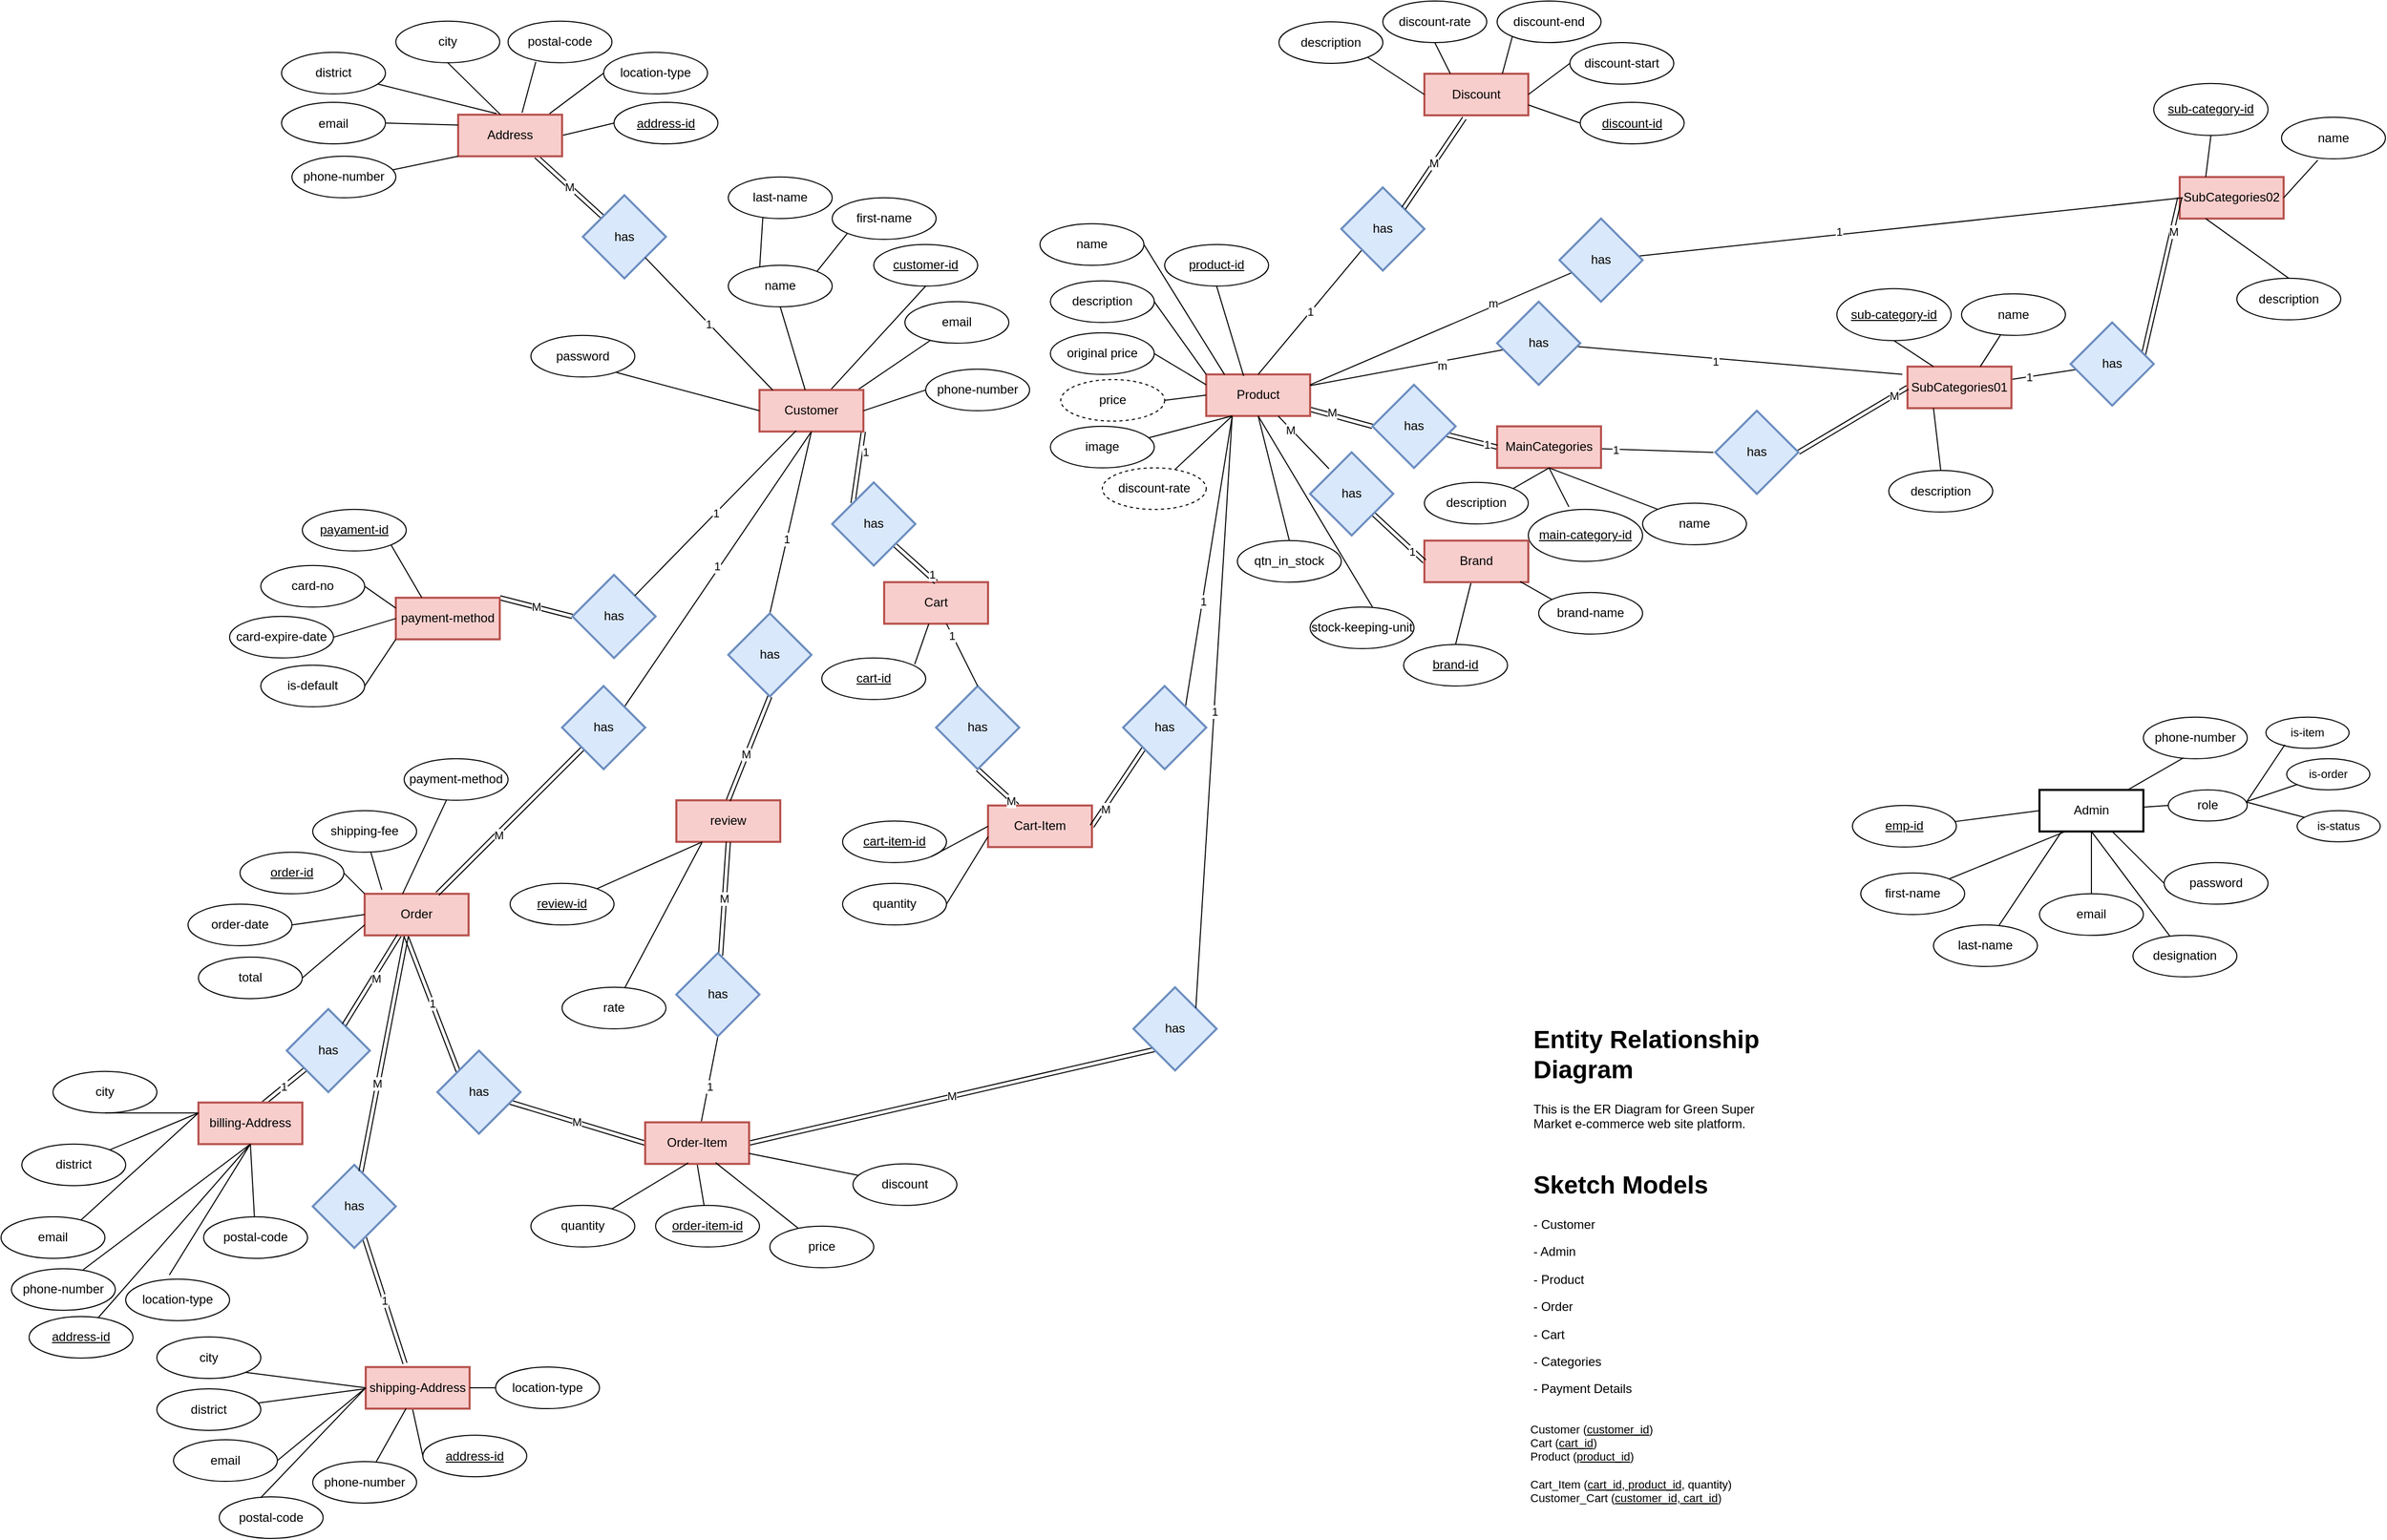 <mxfile version="22.1.7" type="github">
  <diagram name="Page-1" id="S1WasbKRUwJI6cMlkdEB">
    <mxGraphModel dx="2574" dy="786" grid="1" gridSize="10" guides="1" tooltips="1" connect="1" arrows="1" fold="1" page="1" pageScale="1" pageWidth="1169" pageHeight="827" math="0" shadow="0">
      <root>
        <mxCell id="0" />
        <mxCell id="1" parent="0" />
        <mxCell id="3DuY-Ulm5TOmBUNmaxVy-1" value="&lt;h1&gt;Entity Relationship Diagram&lt;/h1&gt;&lt;p&gt;This is the ER Diagram for Green Super Market e-commerce web site platform.&lt;/p&gt;" style="text;html=1;strokeColor=none;fillColor=none;spacing=5;spacingTop=-20;whiteSpace=wrap;overflow=hidden;rounded=0;" parent="1" vertex="1">
          <mxGeometry x="310" y="1054" width="240" height="130" as="geometry" />
        </mxCell>
        <mxCell id="3DuY-Ulm5TOmBUNmaxVy-3" value="&lt;h1&gt;Sketch Models&lt;/h1&gt;&lt;p&gt;- Customer&lt;/p&gt;&lt;p&gt;- Admin&lt;/p&gt;&lt;p&gt;- Product&lt;/p&gt;&lt;p&gt;- Order&lt;/p&gt;&lt;p&gt;- Cart&lt;/p&gt;&lt;p&gt;- Categories&lt;/p&gt;&lt;p&gt;- Payment Details&lt;/p&gt;" style="text;html=1;strokeColor=none;fillColor=none;spacing=5;spacingTop=-20;whiteSpace=wrap;overflow=hidden;rounded=0;" parent="1" vertex="1">
          <mxGeometry x="310" y="1194" width="190" height="360" as="geometry" />
        </mxCell>
        <mxCell id="3DuY-Ulm5TOmBUNmaxVy-13" style="rounded=0;orthogonalLoop=1;jettySize=auto;html=1;entryX=0.5;entryY=1;entryDx=0;entryDy=0;fontFamily=Helvetica;fontSize=12;fontColor=default;endArrow=none;endFill=0;" parent="1" source="3DuY-Ulm5TOmBUNmaxVy-4" target="3DuY-Ulm5TOmBUNmaxVy-12" edge="1">
          <mxGeometry relative="1" as="geometry" />
        </mxCell>
        <mxCell id="rVrRJaUetaWtjt3BiSwA-7" style="rounded=0;orthogonalLoop=1;jettySize=auto;html=1;exitX=0.938;exitY=0.01;exitDx=0;exitDy=0;endArrow=none;endFill=0;exitPerimeter=0;" parent="1" source="3DuY-Ulm5TOmBUNmaxVy-4" target="rVrRJaUetaWtjt3BiSwA-3" edge="1">
          <mxGeometry relative="1" as="geometry">
            <mxPoint x="-372.5" y="448.42" as="sourcePoint" />
            <mxPoint x="-407.5" y="373.42" as="targetPoint" />
          </mxGeometry>
        </mxCell>
        <mxCell id="YZjVqz2BdAuiKITETF3J-51" style="edgeStyle=none;shape=link;rounded=0;orthogonalLoop=1;jettySize=auto;html=1;exitX=1;exitY=1;exitDx=0;exitDy=0;entryX=0;entryY=0;entryDx=0;entryDy=0;labelBackgroundColor=default;strokeColor=default;align=center;verticalAlign=middle;fontFamily=Helvetica;fontSize=11;fontColor=default;endArrow=none;endFill=0;" parent="1" source="3DuY-Ulm5TOmBUNmaxVy-4" target="YZjVqz2BdAuiKITETF3J-50" edge="1">
          <mxGeometry relative="1" as="geometry" />
        </mxCell>
        <mxCell id="YZjVqz2BdAuiKITETF3J-54" value="1" style="edgeLabel;html=1;align=center;verticalAlign=middle;resizable=0;points=[];fontSize=11;fontFamily=Helvetica;fontColor=default;" parent="YZjVqz2BdAuiKITETF3J-51" vertex="1" connectable="0">
          <mxGeometry x="-0.806" y="-2" relative="1" as="geometry">
            <mxPoint x="5" y="13" as="offset" />
          </mxGeometry>
        </mxCell>
        <mxCell id="DSKI7EyAeoJrv0FDoOlX-86" style="edgeStyle=none;shape=connector;rounded=0;orthogonalLoop=1;jettySize=auto;html=1;exitX=0.5;exitY=1;exitDx=0;exitDy=0;entryX=1;entryY=0;entryDx=0;entryDy=0;labelBackgroundColor=default;strokeColor=default;align=center;verticalAlign=middle;fontFamily=Helvetica;fontSize=11;fontColor=default;endArrow=none;endFill=0;" parent="1" source="3DuY-Ulm5TOmBUNmaxVy-4" target="DSKI7EyAeoJrv0FDoOlX-85" edge="1">
          <mxGeometry relative="1" as="geometry" />
        </mxCell>
        <mxCell id="f6Bqa9t4RdQO3D29W2uO-2" value="1" style="edgeLabel;html=1;align=center;verticalAlign=middle;resizable=0;points=[];" parent="DSKI7EyAeoJrv0FDoOlX-86" vertex="1" connectable="0">
          <mxGeometry x="-0.011" y="-3" relative="1" as="geometry">
            <mxPoint as="offset" />
          </mxGeometry>
        </mxCell>
        <mxCell id="3DuY-Ulm5TOmBUNmaxVy-4" value="Customer" style="rounded=0;whiteSpace=wrap;html=1;strokeWidth=2;fillColor=#f8cecc;strokeColor=#b85450;" parent="1" vertex="1">
          <mxGeometry x="-430" y="448.42" width="100" height="40" as="geometry" />
        </mxCell>
        <mxCell id="3DuY-Ulm5TOmBUNmaxVy-12" value="customer-id" style="ellipse;whiteSpace=wrap;html=1;align=center;fontStyle=4;rounded=0;strokeColor=default;verticalAlign=middle;fontFamily=Helvetica;fontSize=12;fontColor=default;fillColor=default;" parent="1" vertex="1">
          <mxGeometry x="-320" y="308.42" width="100" height="40" as="geometry" />
        </mxCell>
        <mxCell id="3DuY-Ulm5TOmBUNmaxVy-21" style="edgeStyle=none;shape=connector;rounded=0;orthogonalLoop=1;jettySize=auto;html=1;entryX=0;entryY=1;entryDx=0;entryDy=0;labelBackgroundColor=default;strokeColor=default;align=center;verticalAlign=middle;fontFamily=Helvetica;fontSize=12;fontColor=default;endArrow=none;endFill=0;exitX=1;exitY=0;exitDx=0;exitDy=0;" parent="1" source="3DuY-Ulm5TOmBUNmaxVy-15" target="3DuY-Ulm5TOmBUNmaxVy-20" edge="1">
          <mxGeometry relative="1" as="geometry" />
        </mxCell>
        <mxCell id="3DuY-Ulm5TOmBUNmaxVy-23" style="edgeStyle=none;shape=connector;rounded=0;orthogonalLoop=1;jettySize=auto;html=1;entryX=0.333;entryY=0.94;entryDx=0;entryDy=0;labelBackgroundColor=default;strokeColor=default;align=center;verticalAlign=middle;fontFamily=Helvetica;fontSize=12;fontColor=default;endArrow=none;endFill=0;entryPerimeter=0;" parent="1" target="3DuY-Ulm5TOmBUNmaxVy-22" edge="1">
          <mxGeometry relative="1" as="geometry">
            <mxPoint x="-430" y="333.42" as="sourcePoint" />
          </mxGeometry>
        </mxCell>
        <mxCell id="3DuY-Ulm5TOmBUNmaxVy-15" value="name" style="ellipse;whiteSpace=wrap;html=1;align=center;rounded=0;strokeColor=default;verticalAlign=middle;fontFamily=Helvetica;fontSize=12;fontColor=default;fillColor=default;" parent="1" vertex="1">
          <mxGeometry x="-460" y="328.42" width="100" height="40" as="geometry" />
        </mxCell>
        <mxCell id="3DuY-Ulm5TOmBUNmaxVy-16" style="edgeStyle=none;shape=connector;rounded=0;orthogonalLoop=1;jettySize=auto;html=1;entryX=0.5;entryY=1;entryDx=0;entryDy=0;labelBackgroundColor=default;strokeColor=default;align=center;verticalAlign=middle;fontFamily=Helvetica;fontSize=12;fontColor=default;endArrow=none;endFill=0;" parent="1" source="3DuY-Ulm5TOmBUNmaxVy-4" target="3DuY-Ulm5TOmBUNmaxVy-15" edge="1">
          <mxGeometry relative="1" as="geometry" />
        </mxCell>
        <mxCell id="3DuY-Ulm5TOmBUNmaxVy-20" value="first-name" style="ellipse;whiteSpace=wrap;html=1;align=center;rounded=0;strokeColor=default;verticalAlign=middle;fontFamily=Helvetica;fontSize=12;fontColor=default;fillColor=default;" parent="1" vertex="1">
          <mxGeometry x="-360" y="263.42" width="100" height="40" as="geometry" />
        </mxCell>
        <mxCell id="3DuY-Ulm5TOmBUNmaxVy-22" value="last-name" style="ellipse;whiteSpace=wrap;html=1;align=center;rounded=0;strokeColor=default;verticalAlign=middle;fontFamily=Helvetica;fontSize=12;fontColor=default;fillColor=default;" parent="1" vertex="1">
          <mxGeometry x="-460" y="243.42" width="100" height="40" as="geometry" />
        </mxCell>
        <mxCell id="3DuY-Ulm5TOmBUNmaxVy-24" style="edgeStyle=none;shape=connector;rounded=0;orthogonalLoop=1;jettySize=auto;html=1;exitX=1;exitY=0.5;exitDx=0;exitDy=0;labelBackgroundColor=default;strokeColor=default;align=center;verticalAlign=middle;fontFamily=Helvetica;fontSize=12;fontColor=default;endArrow=none;endFill=0;" parent="1" source="3DuY-Ulm5TOmBUNmaxVy-4" target="3DuY-Ulm5TOmBUNmaxVy-4" edge="1">
          <mxGeometry relative="1" as="geometry" />
        </mxCell>
        <mxCell id="YZjVqz2BdAuiKITETF3J-139" style="edgeStyle=none;shape=connector;rounded=0;orthogonalLoop=1;jettySize=auto;html=1;entryX=0.983;entryY=0.388;entryDx=0;entryDy=0;labelBackgroundColor=default;strokeColor=default;align=center;verticalAlign=middle;fontFamily=Helvetica;fontSize=11;fontColor=default;endArrow=none;endFill=0;entryPerimeter=0;exitX=0;exitY=0.5;exitDx=0;exitDy=0;" parent="1" source="rVrRJaUetaWtjt3BiSwA-1" target="YZjVqz2BdAuiKITETF3J-138" edge="1">
          <mxGeometry relative="1" as="geometry" />
        </mxCell>
        <mxCell id="YZjVqz2BdAuiKITETF3J-141" style="edgeStyle=none;shape=connector;rounded=0;orthogonalLoop=1;jettySize=auto;html=1;entryX=0.5;entryY=0;entryDx=0;entryDy=0;labelBackgroundColor=default;strokeColor=default;align=center;verticalAlign=middle;fontFamily=Helvetica;fontSize=11;fontColor=default;endArrow=none;endFill=0;" parent="1" source="rVrRJaUetaWtjt3BiSwA-1" target="YZjVqz2BdAuiKITETF3J-140" edge="1">
          <mxGeometry relative="1" as="geometry" />
        </mxCell>
        <mxCell id="YZjVqz2BdAuiKITETF3J-143" style="edgeStyle=none;shape=connector;rounded=0;orthogonalLoop=1;jettySize=auto;html=1;entryX=0;entryY=0.5;entryDx=0;entryDy=0;labelBackgroundColor=default;strokeColor=default;align=center;verticalAlign=middle;fontFamily=Helvetica;fontSize=11;fontColor=default;endArrow=none;endFill=0;" parent="1" source="rVrRJaUetaWtjt3BiSwA-1" target="YZjVqz2BdAuiKITETF3J-142" edge="1">
          <mxGeometry relative="1" as="geometry" />
        </mxCell>
        <mxCell id="rVrRJaUetaWtjt3BiSwA-1" value="Admin" style="rounded=0;whiteSpace=wrap;html=1;strokeWidth=2;" parent="1" vertex="1">
          <mxGeometry x="802" y="833.42" width="100" height="40" as="geometry" />
        </mxCell>
        <mxCell id="YZjVqz2BdAuiKITETF3J-11" style="edgeStyle=none;shape=link;rounded=0;orthogonalLoop=1;jettySize=auto;html=1;entryX=0;entryY=0.5;entryDx=0;entryDy=0;labelBackgroundColor=default;strokeColor=default;align=center;verticalAlign=middle;fontFamily=Helvetica;fontSize=11;fontColor=default;endArrow=none;endFill=0;" parent="1" source="rVrRJaUetaWtjt3BiSwA-2" target="YZjVqz2BdAuiKITETF3J-8" edge="1">
          <mxGeometry relative="1" as="geometry" />
        </mxCell>
        <mxCell id="YZjVqz2BdAuiKITETF3J-13" value="M" style="edgeLabel;html=1;align=center;verticalAlign=middle;resizable=0;points=[];fontSize=11;fontFamily=Helvetica;fontColor=default;" parent="YZjVqz2BdAuiKITETF3J-11" vertex="1" connectable="0">
          <mxGeometry x="-0.663" y="-1" relative="1" as="geometry">
            <mxPoint x="11" y="-1" as="offset" />
          </mxGeometry>
        </mxCell>
        <mxCell id="DSKI7EyAeoJrv0FDoOlX-72" style="edgeStyle=none;shape=connector;rounded=0;orthogonalLoop=1;jettySize=auto;html=1;exitX=0.25;exitY=1;exitDx=0;exitDy=0;entryX=1;entryY=0;entryDx=0;entryDy=0;labelBackgroundColor=default;strokeColor=default;align=center;verticalAlign=middle;fontFamily=Helvetica;fontSize=11;fontColor=default;endArrow=none;endFill=0;" parent="1" source="rVrRJaUetaWtjt3BiSwA-2" target="YZjVqz2BdAuiKITETF3J-95" edge="1">
          <mxGeometry relative="1" as="geometry" />
        </mxCell>
        <mxCell id="DSKI7EyAeoJrv0FDoOlX-76" value="1" style="edgeLabel;html=1;align=center;verticalAlign=middle;resizable=0;points=[];fontSize=11;fontFamily=Helvetica;fontColor=default;" parent="DSKI7EyAeoJrv0FDoOlX-72" vertex="1" connectable="0">
          <mxGeometry x="0.275" relative="1" as="geometry">
            <mxPoint as="offset" />
          </mxGeometry>
        </mxCell>
        <mxCell id="rVrRJaUetaWtjt3BiSwA-2" value="Product" style="rounded=0;whiteSpace=wrap;html=1;strokeWidth=2;fillColor=#f8cecc;strokeColor=#b85450;" parent="1" vertex="1">
          <mxGeometry y="433.42" width="100" height="40" as="geometry" />
        </mxCell>
        <mxCell id="rVrRJaUetaWtjt3BiSwA-3" value="email" style="ellipse;whiteSpace=wrap;html=1;align=center;rounded=0;strokeColor=default;verticalAlign=middle;fontFamily=Helvetica;fontSize=12;fontColor=default;fillColor=default;" parent="1" vertex="1">
          <mxGeometry x="-290" y="363.42" width="100" height="40" as="geometry" />
        </mxCell>
        <mxCell id="rVrRJaUetaWtjt3BiSwA-4" value="phone-number" style="ellipse;whiteSpace=wrap;html=1;align=center;rounded=0;strokeColor=default;verticalAlign=middle;fontFamily=Helvetica;fontSize=12;fontColor=default;fillColor=default;" parent="1" vertex="1">
          <mxGeometry x="-270" y="428.42" width="100" height="40" as="geometry" />
        </mxCell>
        <mxCell id="rVrRJaUetaWtjt3BiSwA-9" style="edgeStyle=none;shape=connector;rounded=0;orthogonalLoop=1;jettySize=auto;html=1;exitX=1;exitY=0.5;exitDx=0;exitDy=0;entryX=0;entryY=0.5;entryDx=0;entryDy=0;labelBackgroundColor=default;strokeColor=default;align=center;verticalAlign=middle;fontFamily=Helvetica;fontSize=11;fontColor=default;endArrow=none;endFill=0;" parent="1" source="3DuY-Ulm5TOmBUNmaxVy-4" target="rVrRJaUetaWtjt3BiSwA-4" edge="1">
          <mxGeometry relative="1" as="geometry">
            <mxPoint x="-358.6" y="443.42" as="sourcePoint" />
            <mxPoint x="-340" y="397.14" as="targetPoint" />
          </mxGeometry>
        </mxCell>
        <mxCell id="rVrRJaUetaWtjt3BiSwA-11" value="password" style="ellipse;whiteSpace=wrap;html=1;align=center;rounded=0;strokeColor=default;verticalAlign=middle;fontFamily=Helvetica;fontSize=12;fontColor=default;fillColor=default;" parent="1" vertex="1">
          <mxGeometry x="-650" y="395.92" width="100" height="40" as="geometry" />
        </mxCell>
        <mxCell id="rVrRJaUetaWtjt3BiSwA-12" style="edgeStyle=none;shape=connector;rounded=0;orthogonalLoop=1;jettySize=auto;html=1;exitX=0;exitY=0.5;exitDx=0;exitDy=0;entryX=0.822;entryY=0.89;entryDx=0;entryDy=0;labelBackgroundColor=default;strokeColor=default;align=center;verticalAlign=middle;fontFamily=Helvetica;fontSize=11;fontColor=default;endArrow=none;endFill=0;entryPerimeter=0;" parent="1" source="3DuY-Ulm5TOmBUNmaxVy-4" target="rVrRJaUetaWtjt3BiSwA-11" edge="1">
          <mxGeometry relative="1" as="geometry" />
        </mxCell>
        <mxCell id="rVrRJaUetaWtjt3BiSwA-18" value="Cart-Item" style="rounded=0;whiteSpace=wrap;html=1;strokeWidth=2;fillColor=#f8cecc;strokeColor=#b85450;" parent="1" vertex="1">
          <mxGeometry x="-210" y="848.42" width="100" height="40" as="geometry" />
        </mxCell>
        <mxCell id="rVrRJaUetaWtjt3BiSwA-19" value="Cart" style="rounded=0;whiteSpace=wrap;html=1;strokeWidth=2;fillColor=#f8cecc;strokeColor=#b85450;" parent="1" vertex="1">
          <mxGeometry x="-310" y="633.42" width="100" height="40" as="geometry" />
        </mxCell>
        <mxCell id="YZjVqz2BdAuiKITETF3J-15" value="" style="edgeStyle=none;shape=connector;rounded=0;orthogonalLoop=1;jettySize=auto;html=1;labelBackgroundColor=default;strokeColor=default;align=center;verticalAlign=middle;fontFamily=Helvetica;fontSize=11;fontColor=default;endArrow=none;endFill=0;entryX=-0.024;entryY=0.501;entryDx=0;entryDy=0;entryPerimeter=0;" parent="1" source="rVrRJaUetaWtjt3BiSwA-20" target="YZjVqz2BdAuiKITETF3J-14" edge="1">
          <mxGeometry relative="1" as="geometry" />
        </mxCell>
        <mxCell id="YZjVqz2BdAuiKITETF3J-18" value="1" style="edgeLabel;html=1;align=center;verticalAlign=middle;resizable=0;points=[];fontSize=11;fontFamily=Helvetica;fontColor=default;" parent="YZjVqz2BdAuiKITETF3J-15" vertex="1" connectable="0">
          <mxGeometry x="-0.791" y="2" relative="1" as="geometry">
            <mxPoint x="2" y="2" as="offset" />
          </mxGeometry>
        </mxCell>
        <mxCell id="rVrRJaUetaWtjt3BiSwA-20" value="MainCategories" style="rounded=0;whiteSpace=wrap;html=1;strokeWidth=2;fillColor=#f8cecc;strokeColor=#b85450;" parent="1" vertex="1">
          <mxGeometry x="280" y="483.42" width="100" height="40" as="geometry" />
        </mxCell>
        <mxCell id="rVrRJaUetaWtjt3BiSwA-23" value="&lt;u&gt;product-id&lt;/u&gt;" style="ellipse;whiteSpace=wrap;html=1;align=center;rounded=0;strokeColor=default;verticalAlign=middle;fontFamily=Helvetica;fontSize=12;fontColor=default;fillColor=default;" parent="1" vertex="1">
          <mxGeometry x="-40" y="308.42" width="100" height="40" as="geometry" />
        </mxCell>
        <mxCell id="rVrRJaUetaWtjt3BiSwA-24" value="name" style="ellipse;whiteSpace=wrap;html=1;align=center;rounded=0;strokeColor=default;verticalAlign=middle;fontFamily=Helvetica;fontSize=12;fontColor=default;fillColor=default;" parent="1" vertex="1">
          <mxGeometry x="-160" y="288.42" width="100" height="40" as="geometry" />
        </mxCell>
        <mxCell id="rVrRJaUetaWtjt3BiSwA-25" value="description" style="ellipse;whiteSpace=wrap;html=1;align=center;rounded=0;strokeColor=default;verticalAlign=middle;fontFamily=Helvetica;fontSize=12;fontColor=default;fillColor=default;" parent="1" vertex="1">
          <mxGeometry x="-150" y="343.42" width="100" height="40" as="geometry" />
        </mxCell>
        <mxCell id="rVrRJaUetaWtjt3BiSwA-28" value="" style="endArrow=none;html=1;rounded=0;labelBackgroundColor=default;strokeColor=default;align=center;verticalAlign=middle;fontFamily=Helvetica;fontSize=11;fontColor=default;shape=connector;entryX=0.36;entryY=0.036;entryDx=0;entryDy=0;exitX=0.5;exitY=1;exitDx=0;exitDy=0;entryPerimeter=0;" parent="1" source="rVrRJaUetaWtjt3BiSwA-23" target="rVrRJaUetaWtjt3BiSwA-2" edge="1">
          <mxGeometry width="50" height="50" relative="1" as="geometry">
            <mxPoint x="-40" y="473.42" as="sourcePoint" />
            <mxPoint x="10" y="423.42" as="targetPoint" />
          </mxGeometry>
        </mxCell>
        <mxCell id="rVrRJaUetaWtjt3BiSwA-29" value="" style="endArrow=none;html=1;rounded=0;labelBackgroundColor=default;strokeColor=default;align=center;verticalAlign=middle;fontFamily=Helvetica;fontSize=11;fontColor=default;shape=connector;entryX=0.177;entryY=0.007;entryDx=0;entryDy=0;entryPerimeter=0;exitX=1;exitY=0.5;exitDx=0;exitDy=0;" parent="1" source="rVrRJaUetaWtjt3BiSwA-24" target="rVrRJaUetaWtjt3BiSwA-2" edge="1">
          <mxGeometry width="50" height="50" relative="1" as="geometry">
            <mxPoint x="-30" y="449.42" as="sourcePoint" />
            <mxPoint x="-6" y="467.42" as="targetPoint" />
          </mxGeometry>
        </mxCell>
        <mxCell id="rVrRJaUetaWtjt3BiSwA-30" value="" style="endArrow=none;html=1;rounded=0;labelBackgroundColor=default;strokeColor=default;align=center;verticalAlign=middle;fontFamily=Helvetica;fontSize=11;fontColor=default;shape=connector;entryX=0;entryY=0;entryDx=0;entryDy=0;exitX=1;exitY=0.5;exitDx=0;exitDy=0;" parent="1" source="rVrRJaUetaWtjt3BiSwA-25" target="rVrRJaUetaWtjt3BiSwA-2" edge="1">
          <mxGeometry width="50" height="50" relative="1" as="geometry">
            <mxPoint x="-24" y="473.42" as="sourcePoint" />
            <mxPoint y="491.42" as="targetPoint" />
          </mxGeometry>
        </mxCell>
        <mxCell id="rVrRJaUetaWtjt3BiSwA-34" value="&lt;u&gt;main-category-id&lt;/u&gt;" style="ellipse;whiteSpace=wrap;html=1;align=center;rounded=0;strokeColor=default;verticalAlign=middle;fontFamily=Helvetica;fontSize=12;fontColor=default;fillColor=default;" parent="1" vertex="1">
          <mxGeometry x="310" y="563.42" width="110" height="50" as="geometry" />
        </mxCell>
        <mxCell id="rVrRJaUetaWtjt3BiSwA-35" value="name" style="ellipse;whiteSpace=wrap;html=1;align=center;rounded=0;strokeColor=default;verticalAlign=middle;fontFamily=Helvetica;fontSize=12;fontColor=default;fillColor=default;" parent="1" vertex="1">
          <mxGeometry x="420" y="557.42" width="100" height="40" as="geometry" />
        </mxCell>
        <mxCell id="rVrRJaUetaWtjt3BiSwA-36" value="description" style="ellipse;whiteSpace=wrap;html=1;align=center;rounded=0;strokeColor=default;verticalAlign=middle;fontFamily=Helvetica;fontSize=12;fontColor=default;fillColor=default;" parent="1" vertex="1">
          <mxGeometry x="210" y="537.42" width="100" height="40" as="geometry" />
        </mxCell>
        <mxCell id="rVrRJaUetaWtjt3BiSwA-37" value="" style="endArrow=none;html=1;rounded=0;labelBackgroundColor=default;strokeColor=default;align=center;verticalAlign=middle;fontFamily=Helvetica;fontSize=11;fontColor=default;shape=connector;entryX=0.5;entryY=1;entryDx=0;entryDy=0;exitX=0.355;exitY=-0.05;exitDx=0;exitDy=0;exitPerimeter=0;" parent="1" source="rVrRJaUetaWtjt3BiSwA-34" target="rVrRJaUetaWtjt3BiSwA-20" edge="1">
          <mxGeometry width="50" height="50" relative="1" as="geometry">
            <mxPoint x="296" y="392.42" as="sourcePoint" />
            <mxPoint x="319" y="432.42" as="targetPoint" />
          </mxGeometry>
        </mxCell>
        <mxCell id="rVrRJaUetaWtjt3BiSwA-38" value="" style="endArrow=none;html=1;rounded=0;labelBackgroundColor=default;strokeColor=default;align=center;verticalAlign=middle;fontFamily=Helvetica;fontSize=11;fontColor=default;shape=connector;exitX=0;exitY=0;exitDx=0;exitDy=0;entryX=0.5;entryY=1;entryDx=0;entryDy=0;" parent="1" source="rVrRJaUetaWtjt3BiSwA-35" target="rVrRJaUetaWtjt3BiSwA-20" edge="1">
          <mxGeometry width="50" height="50" relative="1" as="geometry">
            <mxPoint x="250" y="438.42" as="sourcePoint" />
            <mxPoint x="380" y="458.42" as="targetPoint" />
          </mxGeometry>
        </mxCell>
        <mxCell id="rVrRJaUetaWtjt3BiSwA-39" value="" style="endArrow=none;html=1;rounded=0;labelBackgroundColor=default;strokeColor=default;align=center;verticalAlign=middle;fontFamily=Helvetica;fontSize=11;fontColor=default;shape=connector;entryX=1;entryY=0;entryDx=0;entryDy=0;exitX=0.5;exitY=1;exitDx=0;exitDy=0;" parent="1" source="rVrRJaUetaWtjt3BiSwA-20" target="rVrRJaUetaWtjt3BiSwA-36" edge="1">
          <mxGeometry width="50" height="50" relative="1" as="geometry">
            <mxPoint x="260" y="472.42" as="sourcePoint" />
            <mxPoint x="280" y="498.42" as="targetPoint" />
          </mxGeometry>
        </mxCell>
        <mxCell id="rVrRJaUetaWtjt3BiSwA-40" value="&lt;u&gt;cart-item-id&lt;/u&gt;" style="ellipse;whiteSpace=wrap;html=1;align=center;rounded=0;strokeColor=default;verticalAlign=middle;fontFamily=Helvetica;fontSize=12;fontColor=default;fillColor=default;" parent="1" vertex="1">
          <mxGeometry x="-350" y="863.42" width="100" height="40" as="geometry" />
        </mxCell>
        <mxCell id="rVrRJaUetaWtjt3BiSwA-44" style="edgeStyle=none;shape=connector;rounded=0;orthogonalLoop=1;jettySize=auto;html=1;exitX=0;exitY=0.5;exitDx=0;exitDy=0;entryX=1;entryY=1;entryDx=0;entryDy=0;labelBackgroundColor=default;strokeColor=default;align=center;verticalAlign=middle;fontFamily=Helvetica;fontSize=11;fontColor=default;endArrow=none;endFill=0;" parent="1" source="rVrRJaUetaWtjt3BiSwA-18" target="rVrRJaUetaWtjt3BiSwA-40" edge="1">
          <mxGeometry relative="1" as="geometry">
            <mxPoint x="-250" y="1033.42" as="sourcePoint" />
            <mxPoint x="-280" y="1007.42" as="targetPoint" />
          </mxGeometry>
        </mxCell>
        <mxCell id="YZjVqz2BdAuiKITETF3J-28" value="" style="edgeStyle=none;shape=connector;rounded=0;orthogonalLoop=1;jettySize=auto;html=1;labelBackgroundColor=default;strokeColor=default;align=center;verticalAlign=middle;fontFamily=Helvetica;fontSize=11;fontColor=default;endArrow=none;endFill=0;" parent="1" source="rVrRJaUetaWtjt3BiSwA-46" target="YZjVqz2BdAuiKITETF3J-27" edge="1">
          <mxGeometry relative="1" as="geometry" />
        </mxCell>
        <mxCell id="YZjVqz2BdAuiKITETF3J-44" value="1" style="edgeLabel;html=1;align=center;verticalAlign=middle;resizable=0;points=[];fontSize=11;fontFamily=Helvetica;fontColor=default;" parent="YZjVqz2BdAuiKITETF3J-28" vertex="1" connectable="0">
          <mxGeometry x="-0.471" relative="1" as="geometry">
            <mxPoint as="offset" />
          </mxGeometry>
        </mxCell>
        <mxCell id="rVrRJaUetaWtjt3BiSwA-46" value="SubCategories01" style="rounded=0;whiteSpace=wrap;html=1;strokeWidth=2;fillColor=#f8cecc;strokeColor=#b85450;" parent="1" vertex="1">
          <mxGeometry x="675" y="425.92" width="100" height="40" as="geometry" />
        </mxCell>
        <mxCell id="rVrRJaUetaWtjt3BiSwA-47" value="&lt;u&gt;sub-category-id&lt;/u&gt;" style="ellipse;whiteSpace=wrap;html=1;align=center;rounded=0;strokeColor=default;verticalAlign=middle;fontFamily=Helvetica;fontSize=12;fontColor=default;fillColor=default;" parent="1" vertex="1">
          <mxGeometry x="607" y="350.92" width="110" height="50" as="geometry" />
        </mxCell>
        <mxCell id="rVrRJaUetaWtjt3BiSwA-48" value="name" style="ellipse;whiteSpace=wrap;html=1;align=center;rounded=0;strokeColor=default;verticalAlign=middle;fontFamily=Helvetica;fontSize=12;fontColor=default;fillColor=default;" parent="1" vertex="1">
          <mxGeometry x="727" y="355.92" width="100" height="40" as="geometry" />
        </mxCell>
        <mxCell id="rVrRJaUetaWtjt3BiSwA-49" value="description" style="ellipse;whiteSpace=wrap;html=1;align=center;rounded=0;strokeColor=default;verticalAlign=middle;fontFamily=Helvetica;fontSize=12;fontColor=default;fillColor=default;" parent="1" vertex="1">
          <mxGeometry x="657" y="525.92" width="100" height="40" as="geometry" />
        </mxCell>
        <mxCell id="rVrRJaUetaWtjt3BiSwA-50" value="" style="endArrow=none;html=1;rounded=0;labelBackgroundColor=default;strokeColor=default;align=center;verticalAlign=middle;fontFamily=Helvetica;fontSize=11;fontColor=default;shape=connector;entryX=0.25;entryY=0;entryDx=0;entryDy=0;exitX=0.5;exitY=1;exitDx=0;exitDy=0;" parent="1" source="rVrRJaUetaWtjt3BiSwA-47" target="rVrRJaUetaWtjt3BiSwA-46" edge="1">
          <mxGeometry width="50" height="50" relative="1" as="geometry">
            <mxPoint x="683" y="394.92" as="sourcePoint" />
            <mxPoint x="706" y="434.92" as="targetPoint" />
          </mxGeometry>
        </mxCell>
        <mxCell id="rVrRJaUetaWtjt3BiSwA-51" value="" style="endArrow=none;html=1;rounded=0;labelBackgroundColor=default;strokeColor=default;align=center;verticalAlign=middle;fontFamily=Helvetica;fontSize=11;fontColor=default;shape=connector;entryX=0.7;entryY=0;entryDx=0;entryDy=0;entryPerimeter=0;" parent="1" source="rVrRJaUetaWtjt3BiSwA-48" target="rVrRJaUetaWtjt3BiSwA-46" edge="1">
          <mxGeometry width="50" height="50" relative="1" as="geometry">
            <mxPoint x="637" y="440.92" as="sourcePoint" />
            <mxPoint x="657" y="466.92" as="targetPoint" />
          </mxGeometry>
        </mxCell>
        <mxCell id="rVrRJaUetaWtjt3BiSwA-52" value="" style="endArrow=none;html=1;rounded=0;labelBackgroundColor=default;strokeColor=default;align=center;verticalAlign=middle;fontFamily=Helvetica;fontSize=11;fontColor=default;shape=connector;entryX=0.5;entryY=0;entryDx=0;entryDy=0;exitX=0.25;exitY=1;exitDx=0;exitDy=0;" parent="1" source="rVrRJaUetaWtjt3BiSwA-46" target="rVrRJaUetaWtjt3BiSwA-49" edge="1">
          <mxGeometry width="50" height="50" relative="1" as="geometry">
            <mxPoint x="647" y="474.92" as="sourcePoint" />
            <mxPoint x="667" y="500.92" as="targetPoint" />
          </mxGeometry>
        </mxCell>
        <mxCell id="YZjVqz2BdAuiKITETF3J-10" style="rounded=0;orthogonalLoop=1;jettySize=auto;html=1;entryX=0;entryY=0.5;entryDx=0;entryDy=0;endArrow=none;endFill=0;shape=link;" parent="1" source="YZjVqz2BdAuiKITETF3J-8" target="rVrRJaUetaWtjt3BiSwA-20" edge="1">
          <mxGeometry relative="1" as="geometry" />
        </mxCell>
        <mxCell id="YZjVqz2BdAuiKITETF3J-12" value="1" style="edgeLabel;html=1;align=center;verticalAlign=middle;resizable=0;points=[];fontSize=11;fontFamily=Helvetica;fontColor=default;" parent="YZjVqz2BdAuiKITETF3J-10" vertex="1" connectable="0">
          <mxGeometry x="0.556" relative="1" as="geometry">
            <mxPoint as="offset" />
          </mxGeometry>
        </mxCell>
        <mxCell id="YZjVqz2BdAuiKITETF3J-8" value="has" style="rhombus;whiteSpace=wrap;html=1;rounded=0;strokeWidth=2;fillColor=#dae8fc;strokeColor=#6c8ebf;" parent="1" vertex="1">
          <mxGeometry x="160" y="443.42" width="80" height="80" as="geometry" />
        </mxCell>
        <mxCell id="YZjVqz2BdAuiKITETF3J-16" style="edgeStyle=none;shape=link;rounded=0;orthogonalLoop=1;jettySize=auto;html=1;entryX=0;entryY=0.5;entryDx=0;entryDy=0;labelBackgroundColor=default;strokeColor=default;align=center;verticalAlign=middle;fontFamily=Helvetica;fontSize=11;fontColor=default;endArrow=none;endFill=0;exitX=1;exitY=0.5;exitDx=0;exitDy=0;" parent="1" source="YZjVqz2BdAuiKITETF3J-14" target="rVrRJaUetaWtjt3BiSwA-46" edge="1">
          <mxGeometry relative="1" as="geometry">
            <mxPoint x="595" y="466.42" as="sourcePoint" />
          </mxGeometry>
        </mxCell>
        <mxCell id="YZjVqz2BdAuiKITETF3J-17" value="M" style="edgeLabel;html=1;align=center;verticalAlign=middle;resizable=0;points=[];fontSize=11;fontFamily=Helvetica;fontColor=default;" parent="YZjVqz2BdAuiKITETF3J-16" vertex="1" connectable="0">
          <mxGeometry x="0.731" y="-2" relative="1" as="geometry">
            <mxPoint y="-2" as="offset" />
          </mxGeometry>
        </mxCell>
        <mxCell id="YZjVqz2BdAuiKITETF3J-14" value="has" style="rhombus;whiteSpace=wrap;html=1;rounded=0;strokeWidth=2;fillColor=#dae8fc;strokeColor=#6c8ebf;" parent="1" vertex="1">
          <mxGeometry x="490" y="468.42" width="80" height="80" as="geometry" />
        </mxCell>
        <mxCell id="YZjVqz2BdAuiKITETF3J-19" value="SubCategories02" style="rounded=0;whiteSpace=wrap;html=1;strokeWidth=2;fillColor=#f8cecc;strokeColor=#b85450;" parent="1" vertex="1">
          <mxGeometry x="937" y="243.42" width="100" height="40" as="geometry" />
        </mxCell>
        <mxCell id="YZjVqz2BdAuiKITETF3J-20" value="&lt;u&gt;sub-category-id&lt;/u&gt;" style="ellipse;whiteSpace=wrap;html=1;align=center;rounded=0;strokeColor=default;verticalAlign=middle;fontFamily=Helvetica;fontSize=12;fontColor=default;fillColor=default;" parent="1" vertex="1">
          <mxGeometry x="912" y="153.42" width="110" height="50" as="geometry" />
        </mxCell>
        <mxCell id="YZjVqz2BdAuiKITETF3J-21" value="name" style="ellipse;whiteSpace=wrap;html=1;align=center;rounded=0;strokeColor=default;verticalAlign=middle;fontFamily=Helvetica;fontSize=12;fontColor=default;fillColor=default;" parent="1" vertex="1">
          <mxGeometry x="1035" y="185.92" width="100" height="40" as="geometry" />
        </mxCell>
        <mxCell id="YZjVqz2BdAuiKITETF3J-22" value="description" style="ellipse;whiteSpace=wrap;html=1;align=center;rounded=0;strokeColor=default;verticalAlign=middle;fontFamily=Helvetica;fontSize=12;fontColor=default;fillColor=default;" parent="1" vertex="1">
          <mxGeometry x="992" y="340.92" width="100" height="40" as="geometry" />
        </mxCell>
        <mxCell id="YZjVqz2BdAuiKITETF3J-23" value="" style="endArrow=none;html=1;rounded=0;labelBackgroundColor=default;strokeColor=default;align=center;verticalAlign=middle;fontFamily=Helvetica;fontSize=11;fontColor=default;shape=connector;entryX=0.25;entryY=0;entryDx=0;entryDy=0;exitX=0.5;exitY=1;exitDx=0;exitDy=0;" parent="1" source="YZjVqz2BdAuiKITETF3J-20" target="YZjVqz2BdAuiKITETF3J-19" edge="1">
          <mxGeometry width="50" height="50" relative="1" as="geometry">
            <mxPoint x="913.79" y="192.42" as="sourcePoint" />
            <mxPoint x="936.79" y="232.42" as="targetPoint" />
          </mxGeometry>
        </mxCell>
        <mxCell id="YZjVqz2BdAuiKITETF3J-24" value="" style="endArrow=none;html=1;rounded=0;labelBackgroundColor=default;strokeColor=default;align=center;verticalAlign=middle;fontFamily=Helvetica;fontSize=11;fontColor=default;shape=connector;entryX=1;entryY=0.5;entryDx=0;entryDy=0;" parent="1" target="YZjVqz2BdAuiKITETF3J-19" edge="1">
          <mxGeometry width="50" height="50" relative="1" as="geometry">
            <mxPoint x="1069.913" y="227.216" as="sourcePoint" />
            <mxPoint x="887.79" y="264.42" as="targetPoint" />
          </mxGeometry>
        </mxCell>
        <mxCell id="YZjVqz2BdAuiKITETF3J-25" value="" style="endArrow=none;html=1;rounded=0;labelBackgroundColor=default;strokeColor=default;align=center;verticalAlign=middle;fontFamily=Helvetica;fontSize=11;fontColor=default;shape=connector;entryX=0.5;entryY=0;entryDx=0;entryDy=0;exitX=0.25;exitY=1;exitDx=0;exitDy=0;" parent="1" source="YZjVqz2BdAuiKITETF3J-19" target="YZjVqz2BdAuiKITETF3J-22" edge="1">
          <mxGeometry width="50" height="50" relative="1" as="geometry">
            <mxPoint x="877.79" y="272.42" as="sourcePoint" />
            <mxPoint x="897.79" y="298.42" as="targetPoint" />
          </mxGeometry>
        </mxCell>
        <mxCell id="YZjVqz2BdAuiKITETF3J-29" style="edgeStyle=none;shape=link;rounded=0;orthogonalLoop=1;jettySize=auto;html=1;entryX=0;entryY=0.5;entryDx=0;entryDy=0;labelBackgroundColor=default;strokeColor=default;align=center;verticalAlign=middle;fontFamily=Helvetica;fontSize=11;fontColor=default;endArrow=none;endFill=0;exitX=0.869;exitY=0.422;exitDx=0;exitDy=0;exitPerimeter=0;" parent="1" source="YZjVqz2BdAuiKITETF3J-27" target="YZjVqz2BdAuiKITETF3J-19" edge="1">
          <mxGeometry relative="1" as="geometry">
            <mxPoint x="887.79" y="263.42" as="sourcePoint" />
          </mxGeometry>
        </mxCell>
        <mxCell id="YZjVqz2BdAuiKITETF3J-45" value="M" style="edgeLabel;html=1;align=center;verticalAlign=middle;resizable=0;points=[];fontSize=11;fontFamily=Helvetica;fontColor=default;" parent="YZjVqz2BdAuiKITETF3J-29" vertex="1" connectable="0">
          <mxGeometry x="0.578" y="-1" relative="1" as="geometry">
            <mxPoint as="offset" />
          </mxGeometry>
        </mxCell>
        <mxCell id="YZjVqz2BdAuiKITETF3J-27" value="has" style="rhombus;whiteSpace=wrap;html=1;rounded=0;strokeWidth=2;fillColor=#dae8fc;strokeColor=#6c8ebf;" parent="1" vertex="1">
          <mxGeometry x="832" y="383.42" width="80" height="80" as="geometry" />
        </mxCell>
        <mxCell id="YZjVqz2BdAuiKITETF3J-33" style="edgeStyle=none;shape=connector;rounded=0;orthogonalLoop=1;jettySize=auto;html=1;entryX=0.5;entryY=0;entryDx=0;entryDy=0;labelBackgroundColor=default;strokeColor=default;align=center;verticalAlign=middle;fontFamily=Helvetica;fontSize=11;fontColor=default;endArrow=none;endFill=0;" parent="1" source="YZjVqz2BdAuiKITETF3J-31" target="YZjVqz2BdAuiKITETF3J-32" edge="1">
          <mxGeometry relative="1" as="geometry" />
        </mxCell>
        <mxCell id="YZjVqz2BdAuiKITETF3J-31" value="Brand" style="rounded=0;whiteSpace=wrap;html=1;strokeWidth=2;fillColor=#f8cecc;strokeColor=#b85450;" parent="1" vertex="1">
          <mxGeometry x="210" y="593.42" width="100" height="40" as="geometry" />
        </mxCell>
        <mxCell id="YZjVqz2BdAuiKITETF3J-32" value="&lt;u&gt;brand-id&lt;/u&gt;" style="ellipse;whiteSpace=wrap;html=1;align=center;rounded=0;strokeColor=default;verticalAlign=middle;fontFamily=Helvetica;fontSize=12;fontColor=default;fillColor=default;" parent="1" vertex="1">
          <mxGeometry x="190" y="693.42" width="100" height="40" as="geometry" />
        </mxCell>
        <mxCell id="YZjVqz2BdAuiKITETF3J-34" value="brand-name" style="ellipse;whiteSpace=wrap;html=1;align=center;rounded=0;strokeColor=default;verticalAlign=middle;fontFamily=Helvetica;fontSize=12;fontColor=default;fillColor=default;" parent="1" vertex="1">
          <mxGeometry x="320" y="643.42" width="100" height="40" as="geometry" />
        </mxCell>
        <mxCell id="YZjVqz2BdAuiKITETF3J-35" style="edgeStyle=none;shape=connector;rounded=0;orthogonalLoop=1;jettySize=auto;html=1;entryX=0.128;entryY=0.17;entryDx=0;entryDy=0;labelBackgroundColor=default;strokeColor=default;align=center;verticalAlign=middle;fontFamily=Helvetica;fontSize=11;fontColor=default;endArrow=none;endFill=0;entryPerimeter=0;exitX=0.921;exitY=0.986;exitDx=0;exitDy=0;exitPerimeter=0;" parent="1" source="YZjVqz2BdAuiKITETF3J-31" target="YZjVqz2BdAuiKITETF3J-34" edge="1">
          <mxGeometry relative="1" as="geometry" />
        </mxCell>
        <mxCell id="YZjVqz2BdAuiKITETF3J-36" style="edgeStyle=none;shape=connector;rounded=0;orthogonalLoop=1;jettySize=auto;html=1;exitX=1;exitY=0.25;exitDx=0;exitDy=0;labelBackgroundColor=default;strokeColor=default;align=center;verticalAlign=middle;fontFamily=Helvetica;fontSize=11;fontColor=default;endArrow=none;endFill=0;" parent="1" source="YZjVqz2BdAuiKITETF3J-31" target="YZjVqz2BdAuiKITETF3J-31" edge="1">
          <mxGeometry relative="1" as="geometry" />
        </mxCell>
        <mxCell id="YZjVqz2BdAuiKITETF3J-42" style="edgeStyle=none;shape=link;rounded=0;orthogonalLoop=1;jettySize=auto;html=1;entryX=0;entryY=0.5;entryDx=0;entryDy=0;labelBackgroundColor=default;strokeColor=default;align=center;verticalAlign=middle;fontFamily=Helvetica;fontSize=11;fontColor=default;endArrow=none;endFill=0;" parent="1" source="YZjVqz2BdAuiKITETF3J-40" target="YZjVqz2BdAuiKITETF3J-31" edge="1">
          <mxGeometry relative="1" as="geometry" />
        </mxCell>
        <mxCell id="YZjVqz2BdAuiKITETF3J-47" value="1" style="edgeLabel;html=1;align=center;verticalAlign=middle;resizable=0;points=[];fontSize=11;fontFamily=Helvetica;fontColor=default;" parent="YZjVqz2BdAuiKITETF3J-42" vertex="1" connectable="0">
          <mxGeometry x="0.28" y="3" relative="1" as="geometry">
            <mxPoint x="3" y="9" as="offset" />
          </mxGeometry>
        </mxCell>
        <mxCell id="YZjVqz2BdAuiKITETF3J-40" value="has" style="rhombus;whiteSpace=wrap;html=1;rounded=0;strokeWidth=2;fillColor=#dae8fc;strokeColor=#6c8ebf;" parent="1" vertex="1">
          <mxGeometry x="100" y="508.42" width="80" height="80" as="geometry" />
        </mxCell>
        <mxCell id="YZjVqz2BdAuiKITETF3J-41" style="edgeStyle=none;shape=connector;rounded=0;orthogonalLoop=1;jettySize=auto;html=1;entryX=0.227;entryY=0.198;entryDx=0;entryDy=0;entryPerimeter=0;labelBackgroundColor=default;strokeColor=default;align=center;verticalAlign=middle;fontFamily=Helvetica;fontSize=11;fontColor=default;endArrow=none;endFill=0;" parent="1" source="rVrRJaUetaWtjt3BiSwA-2" target="YZjVqz2BdAuiKITETF3J-40" edge="1">
          <mxGeometry relative="1" as="geometry" />
        </mxCell>
        <mxCell id="YZjVqz2BdAuiKITETF3J-48" value="M" style="edgeLabel;html=1;align=center;verticalAlign=middle;resizable=0;points=[];fontSize=11;fontFamily=Helvetica;fontColor=default;" parent="YZjVqz2BdAuiKITETF3J-41" vertex="1" connectable="0">
          <mxGeometry x="-0.519" y="-1" relative="1" as="geometry">
            <mxPoint as="offset" />
          </mxGeometry>
        </mxCell>
        <mxCell id="YZjVqz2BdAuiKITETF3J-52" style="edgeStyle=none;shape=link;rounded=0;orthogonalLoop=1;jettySize=auto;html=1;entryX=0.5;entryY=0;entryDx=0;entryDy=0;labelBackgroundColor=default;strokeColor=default;align=center;verticalAlign=middle;fontFamily=Helvetica;fontSize=11;fontColor=default;endArrow=none;endFill=0;exitX=1;exitY=1;exitDx=0;exitDy=0;" parent="1" source="YZjVqz2BdAuiKITETF3J-50" target="rVrRJaUetaWtjt3BiSwA-19" edge="1">
          <mxGeometry relative="1" as="geometry" />
        </mxCell>
        <mxCell id="YZjVqz2BdAuiKITETF3J-53" value="1" style="edgeLabel;html=1;align=center;verticalAlign=middle;resizable=0;points=[];fontSize=11;fontFamily=Helvetica;fontColor=default;" parent="YZjVqz2BdAuiKITETF3J-52" vertex="1" connectable="0">
          <mxGeometry x="0.798" y="-4" relative="1" as="geometry">
            <mxPoint x="2" y="-7" as="offset" />
          </mxGeometry>
        </mxCell>
        <mxCell id="YZjVqz2BdAuiKITETF3J-50" value="has" style="rhombus;whiteSpace=wrap;html=1;rounded=0;strokeWidth=2;fillColor=#dae8fc;strokeColor=#6c8ebf;" parent="1" vertex="1">
          <mxGeometry x="-360" y="537.42" width="80" height="80" as="geometry" />
        </mxCell>
        <mxCell id="YZjVqz2BdAuiKITETF3J-60" value="cart-id" style="ellipse;whiteSpace=wrap;html=1;align=center;fontStyle=4;rounded=0;strokeColor=default;verticalAlign=middle;fontFamily=Helvetica;fontSize=12;fontColor=default;fillColor=default;" parent="1" vertex="1">
          <mxGeometry x="-370" y="706.42" width="100" height="40" as="geometry" />
        </mxCell>
        <mxCell id="YZjVqz2BdAuiKITETF3J-61" style="edgeStyle=none;shape=connector;rounded=0;orthogonalLoop=1;jettySize=auto;html=1;entryX=0.894;entryY=0.15;entryDx=0;entryDy=0;entryPerimeter=0;labelBackgroundColor=default;strokeColor=default;align=center;verticalAlign=middle;fontFamily=Helvetica;fontSize=11;fontColor=default;endArrow=none;endFill=0;" parent="1" source="rVrRJaUetaWtjt3BiSwA-19" target="YZjVqz2BdAuiKITETF3J-60" edge="1">
          <mxGeometry relative="1" as="geometry" />
        </mxCell>
        <mxCell id="YZjVqz2BdAuiKITETF3J-73" value="&lt;div style=&quot;&quot;&gt;&lt;span style=&quot;background-color: initial;&quot;&gt;Customer (&lt;/span&gt;&lt;u style=&quot;background-color: initial;&quot;&gt;customer_id&lt;/u&gt;&lt;span style=&quot;background-color: initial;&quot;&gt;)&lt;/span&gt;&lt;/div&gt;Cart (&lt;u&gt;cart_id&lt;/u&gt;)&lt;br&gt;Product (&lt;u&gt;product_id&lt;/u&gt;)&lt;br&gt;&lt;br&gt;Cart_Item (&lt;u&gt;cart_id, product_id&lt;/u&gt;, quantity)&lt;br&gt;Customer_Cart (&lt;u&gt;customer_id, cart_id&lt;/u&gt;)" style="text;html=1;strokeColor=none;fillColor=none;align=left;verticalAlign=middle;whiteSpace=wrap;rounded=0;fontSize=11;fontFamily=Helvetica;fontColor=default;horizontal=1;labelPosition=center;verticalLabelPosition=middle;" parent="1" vertex="1">
          <mxGeometry x="310" y="1434" width="210" height="95" as="geometry" />
        </mxCell>
        <mxCell id="YZjVqz2BdAuiKITETF3J-80" style="edgeStyle=none;shape=link;rounded=0;orthogonalLoop=1;jettySize=auto;html=1;labelBackgroundColor=default;strokeColor=default;align=center;verticalAlign=middle;fontFamily=Helvetica;fontSize=11;fontColor=default;endArrow=none;endFill=0;exitX=0.5;exitY=1;exitDx=0;exitDy=0;" parent="1" source="YZjVqz2BdAuiKITETF3J-78" target="rVrRJaUetaWtjt3BiSwA-18" edge="1">
          <mxGeometry relative="1" as="geometry">
            <mxPoint x="-180" y="833.42" as="sourcePoint" />
          </mxGeometry>
        </mxCell>
        <mxCell id="YZjVqz2BdAuiKITETF3J-81" value="M" style="edgeLabel;html=1;align=center;verticalAlign=middle;resizable=0;points=[];fontSize=11;fontFamily=Helvetica;fontColor=default;" parent="YZjVqz2BdAuiKITETF3J-80" vertex="1" connectable="0">
          <mxGeometry x="0.704" y="-1" relative="1" as="geometry">
            <mxPoint as="offset" />
          </mxGeometry>
        </mxCell>
        <mxCell id="YZjVqz2BdAuiKITETF3J-78" value="has" style="rhombus;whiteSpace=wrap;html=1;rounded=0;strokeWidth=2;fillColor=#dae8fc;strokeColor=#6c8ebf;" parent="1" vertex="1">
          <mxGeometry x="-260" y="733.42" width="80" height="80" as="geometry" />
        </mxCell>
        <mxCell id="YZjVqz2BdAuiKITETF3J-79" style="edgeStyle=none;shape=connector;rounded=0;orthogonalLoop=1;jettySize=auto;html=1;entryX=0.5;entryY=0;entryDx=0;entryDy=0;labelBackgroundColor=default;strokeColor=default;align=center;verticalAlign=middle;fontFamily=Helvetica;fontSize=11;fontColor=default;endArrow=none;endFill=0;" parent="1" source="rVrRJaUetaWtjt3BiSwA-19" target="YZjVqz2BdAuiKITETF3J-78" edge="1">
          <mxGeometry relative="1" as="geometry" />
        </mxCell>
        <mxCell id="YZjVqz2BdAuiKITETF3J-82" value="1" style="edgeLabel;html=1;align=center;verticalAlign=middle;resizable=0;points=[];fontSize=11;fontFamily=Helvetica;fontColor=default;" parent="YZjVqz2BdAuiKITETF3J-79" vertex="1" connectable="0">
          <mxGeometry x="-0.635" y="-1" relative="1" as="geometry">
            <mxPoint as="offset" />
          </mxGeometry>
        </mxCell>
        <mxCell id="YZjVqz2BdAuiKITETF3J-97" style="edgeStyle=none;shape=link;rounded=0;orthogonalLoop=1;jettySize=auto;html=1;entryX=1;entryY=0.5;entryDx=0;entryDy=0;labelBackgroundColor=default;strokeColor=default;align=center;verticalAlign=middle;fontFamily=Helvetica;fontSize=11;fontColor=default;endArrow=none;endFill=0;exitX=0;exitY=1;exitDx=0;exitDy=0;" parent="1" source="YZjVqz2BdAuiKITETF3J-95" target="rVrRJaUetaWtjt3BiSwA-18" edge="1">
          <mxGeometry relative="1" as="geometry">
            <mxPoint x="-300" y="1043.42" as="targetPoint" />
            <mxPoint x="-70" y="813.42" as="sourcePoint" />
          </mxGeometry>
        </mxCell>
        <mxCell id="DSKI7EyAeoJrv0FDoOlX-75" value="M" style="edgeLabel;html=1;align=center;verticalAlign=middle;resizable=0;points=[];fontSize=11;fontFamily=Helvetica;fontColor=default;" parent="YZjVqz2BdAuiKITETF3J-97" vertex="1" connectable="0">
          <mxGeometry x="0.544" y="1" relative="1" as="geometry">
            <mxPoint as="offset" />
          </mxGeometry>
        </mxCell>
        <mxCell id="YZjVqz2BdAuiKITETF3J-95" value="has" style="rhombus;whiteSpace=wrap;html=1;rounded=0;strokeWidth=2;fillColor=#dae8fc;strokeColor=#6c8ebf;" parent="1" vertex="1">
          <mxGeometry x="-80" y="733.42" width="80" height="80" as="geometry" />
        </mxCell>
        <mxCell id="YZjVqz2BdAuiKITETF3J-138" value="&lt;u&gt;emp-id&lt;/u&gt;" style="ellipse;whiteSpace=wrap;html=1;align=center;rounded=0;strokeColor=default;verticalAlign=middle;fontFamily=Helvetica;fontSize=12;fontColor=default;fillColor=default;" parent="1" vertex="1">
          <mxGeometry x="622" y="848.42" width="100" height="40" as="geometry" />
        </mxCell>
        <mxCell id="YZjVqz2BdAuiKITETF3J-140" value="email" style="ellipse;whiteSpace=wrap;html=1;align=center;rounded=0;strokeColor=default;verticalAlign=middle;fontFamily=Helvetica;fontSize=12;fontColor=default;fillColor=default;" parent="1" vertex="1">
          <mxGeometry x="802" y="933.42" width="100" height="40" as="geometry" />
        </mxCell>
        <mxCell id="YZjVqz2BdAuiKITETF3J-142" value="password" style="ellipse;whiteSpace=wrap;html=1;align=center;rounded=0;strokeColor=default;verticalAlign=middle;fontFamily=Helvetica;fontSize=12;fontColor=default;fillColor=default;" parent="1" vertex="1">
          <mxGeometry x="922" y="903.42" width="100" height="40" as="geometry" />
        </mxCell>
        <mxCell id="YZjVqz2BdAuiKITETF3J-144" value="role" style="ellipse;whiteSpace=wrap;html=1;align=center;rounded=0;strokeColor=default;verticalAlign=middle;fontFamily=Helvetica;fontSize=12;fontColor=default;fillColor=default;" parent="1" vertex="1">
          <mxGeometry x="926" y="833.42" width="76" height="30" as="geometry" />
        </mxCell>
        <mxCell id="YZjVqz2BdAuiKITETF3J-145" style="edgeStyle=none;shape=connector;rounded=0;orthogonalLoop=1;jettySize=auto;html=1;entryX=0;entryY=0.5;entryDx=0;entryDy=0;labelBackgroundColor=default;strokeColor=default;align=center;verticalAlign=middle;fontFamily=Helvetica;fontSize=11;fontColor=default;endArrow=none;endFill=0;" parent="1" source="rVrRJaUetaWtjt3BiSwA-1" target="YZjVqz2BdAuiKITETF3J-144" edge="1">
          <mxGeometry relative="1" as="geometry" />
        </mxCell>
        <mxCell id="YZjVqz2BdAuiKITETF3J-146" value="phone-number" style="ellipse;whiteSpace=wrap;html=1;align=center;rounded=0;strokeColor=default;verticalAlign=middle;fontFamily=Helvetica;fontSize=12;fontColor=default;fillColor=default;" parent="1" vertex="1">
          <mxGeometry x="902" y="763.42" width="100" height="40" as="geometry" />
        </mxCell>
        <mxCell id="YZjVqz2BdAuiKITETF3J-147" style="edgeStyle=none;shape=connector;rounded=0;orthogonalLoop=1;jettySize=auto;html=1;entryX=0.386;entryY=0.979;entryDx=0;entryDy=0;entryPerimeter=0;labelBackgroundColor=default;strokeColor=default;align=center;verticalAlign=middle;fontFamily=Helvetica;fontSize=11;fontColor=default;endArrow=none;endFill=0;" parent="1" source="rVrRJaUetaWtjt3BiSwA-1" target="YZjVqz2BdAuiKITETF3J-146" edge="1">
          <mxGeometry relative="1" as="geometry" />
        </mxCell>
        <mxCell id="DSKI7EyAeoJrv0FDoOlX-27" value="M" style="rounded=0;orthogonalLoop=1;jettySize=auto;html=1;exitX=0.75;exitY=1;exitDx=0;exitDy=0;endArrow=none;endFill=0;shape=link;" parent="1" source="DSKI7EyAeoJrv0FDoOlX-1" target="DSKI7EyAeoJrv0FDoOlX-18" edge="1">
          <mxGeometry relative="1" as="geometry" />
        </mxCell>
        <mxCell id="DSKI7EyAeoJrv0FDoOlX-120" style="edgeStyle=none;shape=connector;rounded=0;orthogonalLoop=1;jettySize=auto;html=1;exitX=1;exitY=0.5;exitDx=0;exitDy=0;entryX=0;entryY=0.5;entryDx=0;entryDy=0;labelBackgroundColor=default;strokeColor=default;align=center;verticalAlign=middle;fontFamily=Helvetica;fontSize=11;fontColor=default;endArrow=none;endFill=0;" parent="1" source="DSKI7EyAeoJrv0FDoOlX-1" target="DSKI7EyAeoJrv0FDoOlX-119" edge="1">
          <mxGeometry relative="1" as="geometry" />
        </mxCell>
        <mxCell id="DSKI7EyAeoJrv0FDoOlX-1" value="Address" style="rounded=0;whiteSpace=wrap;html=1;strokeWidth=2;fillColor=#f8cecc;strokeColor=#b85450;" parent="1" vertex="1">
          <mxGeometry x="-720" y="183.42" width="100" height="40" as="geometry" />
        </mxCell>
        <mxCell id="DSKI7EyAeoJrv0FDoOlX-2" value="postal-code" style="ellipse;whiteSpace=wrap;html=1;align=center;rounded=0;strokeColor=default;verticalAlign=middle;fontFamily=Helvetica;fontSize=12;fontColor=default;fillColor=default;" parent="1" vertex="1">
          <mxGeometry x="-672" y="93.42" width="100" height="40" as="geometry" />
        </mxCell>
        <mxCell id="DSKI7EyAeoJrv0FDoOlX-3" value="city" style="ellipse;whiteSpace=wrap;html=1;align=center;rounded=0;strokeColor=default;verticalAlign=middle;fontFamily=Helvetica;fontSize=12;fontColor=default;fillColor=default;" parent="1" vertex="1">
          <mxGeometry x="-780" y="93.42" width="100" height="40" as="geometry" />
        </mxCell>
        <mxCell id="DSKI7EyAeoJrv0FDoOlX-6" value="" style="endArrow=none;html=1;rounded=0;entryX=0.267;entryY=0.979;entryDx=0;entryDy=0;exitX=0.615;exitY=-0.047;exitDx=0;exitDy=0;entryPerimeter=0;exitPerimeter=0;" parent="1" source="DSKI7EyAeoJrv0FDoOlX-1" target="DSKI7EyAeoJrv0FDoOlX-2" edge="1">
          <mxGeometry width="50" height="50" relative="1" as="geometry">
            <mxPoint x="-380" y="283.42" as="sourcePoint" />
            <mxPoint x="-330" y="233.42" as="targetPoint" />
          </mxGeometry>
        </mxCell>
        <mxCell id="DSKI7EyAeoJrv0FDoOlX-7" value="" style="endArrow=none;html=1;rounded=0;entryX=0.5;entryY=1;entryDx=0;entryDy=0;exitX=0.408;exitY=0;exitDx=0;exitDy=0;exitPerimeter=0;" parent="1" source="DSKI7EyAeoJrv0FDoOlX-1" target="DSKI7EyAeoJrv0FDoOlX-3" edge="1">
          <mxGeometry width="50" height="50" relative="1" as="geometry">
            <mxPoint x="-610" y="203.42" as="sourcePoint" />
            <mxPoint x="-570" y="173.42" as="targetPoint" />
          </mxGeometry>
        </mxCell>
        <mxCell id="DSKI7EyAeoJrv0FDoOlX-8" value="" style="endArrow=none;html=1;rounded=0;exitX=0.37;exitY=-0.025;exitDx=0;exitDy=0;exitPerimeter=0;" parent="1" source="DSKI7EyAeoJrv0FDoOlX-1" target="f6Bqa9t4RdQO3D29W2uO-35" edge="1">
          <mxGeometry width="50" height="50" relative="1" as="geometry">
            <mxPoint x="-635" y="193.42" as="sourcePoint" />
            <mxPoint x="-786.746" y="147.603" as="targetPoint" />
          </mxGeometry>
        </mxCell>
        <mxCell id="DSKI7EyAeoJrv0FDoOlX-9" value="" style="endArrow=none;html=1;rounded=0;entryX=1;entryY=0.5;entryDx=0;entryDy=0;exitX=0;exitY=0.25;exitDx=0;exitDy=0;" parent="1" source="DSKI7EyAeoJrv0FDoOlX-1" target="f6Bqa9t4RdQO3D29W2uO-36" edge="1">
          <mxGeometry width="50" height="50" relative="1" as="geometry">
            <mxPoint x="-685" y="193.42" as="sourcePoint" />
            <mxPoint x="-780" y="183.42" as="targetPoint" />
          </mxGeometry>
        </mxCell>
        <mxCell id="DSKI7EyAeoJrv0FDoOlX-10" value="phone-number" style="ellipse;whiteSpace=wrap;html=1;align=center;rounded=0;strokeColor=default;verticalAlign=middle;fontFamily=Helvetica;fontSize=12;fontColor=default;fillColor=default;" parent="1" vertex="1">
          <mxGeometry x="-880" y="223.42" width="100" height="40" as="geometry" />
        </mxCell>
        <mxCell id="DSKI7EyAeoJrv0FDoOlX-14" value="" style="endArrow=none;html=1;rounded=0;entryX=0;entryY=1;entryDx=0;entryDy=0;exitX=0.964;exitY=0.329;exitDx=0;exitDy=0;exitPerimeter=0;" parent="1" source="DSKI7EyAeoJrv0FDoOlX-10" target="DSKI7EyAeoJrv0FDoOlX-1" edge="1">
          <mxGeometry width="50" height="50" relative="1" as="geometry">
            <mxPoint x="-780.0" y="283.42" as="sourcePoint" />
            <mxPoint x="-710" y="233.42" as="targetPoint" />
          </mxGeometry>
        </mxCell>
        <mxCell id="DSKI7EyAeoJrv0FDoOlX-16" value="location-type" style="ellipse;whiteSpace=wrap;html=1;align=center;rounded=0;strokeColor=default;verticalAlign=middle;fontFamily=Helvetica;fontSize=12;fontColor=default;fillColor=default;" parent="1" vertex="1">
          <mxGeometry x="-580" y="123.42" width="100" height="40" as="geometry" />
        </mxCell>
        <mxCell id="DSKI7EyAeoJrv0FDoOlX-17" value="" style="endArrow=none;html=1;rounded=0;entryX=0;entryY=0.5;entryDx=0;entryDy=0;exitX=0.879;exitY=-0.024;exitDx=0;exitDy=0;exitPerimeter=0;" parent="1" source="DSKI7EyAeoJrv0FDoOlX-1" target="DSKI7EyAeoJrv0FDoOlX-16" edge="1">
          <mxGeometry width="50" height="50" relative="1" as="geometry">
            <mxPoint x="-640" y="183.42" as="sourcePoint" />
            <mxPoint x="-635" y="142.42" as="targetPoint" />
          </mxGeometry>
        </mxCell>
        <mxCell id="DSKI7EyAeoJrv0FDoOlX-18" value="has" style="rhombus;whiteSpace=wrap;html=1;rounded=0;strokeWidth=2;fillColor=#dae8fc;strokeColor=#6c8ebf;" parent="1" vertex="1">
          <mxGeometry x="-600" y="260.92" width="80" height="80" as="geometry" />
        </mxCell>
        <mxCell id="DSKI7EyAeoJrv0FDoOlX-28" value="1" style="edgeStyle=none;shape=connector;rounded=0;orthogonalLoop=1;jettySize=auto;html=1;exitX=1;exitY=1;exitDx=0;exitDy=0;entryX=0.128;entryY=0.005;entryDx=0;entryDy=0;entryPerimeter=0;labelBackgroundColor=default;strokeColor=default;align=center;verticalAlign=middle;fontFamily=Helvetica;fontSize=11;fontColor=default;endArrow=none;endFill=0;" parent="1" source="DSKI7EyAeoJrv0FDoOlX-18" target="3DuY-Ulm5TOmBUNmaxVy-4" edge="1">
          <mxGeometry relative="1" as="geometry" />
        </mxCell>
        <mxCell id="DSKI7EyAeoJrv0FDoOlX-41" value="M" style="edgeStyle=none;shape=link;rounded=0;orthogonalLoop=1;jettySize=auto;html=1;exitX=1;exitY=0;exitDx=0;exitDy=0;labelBackgroundColor=default;strokeColor=default;align=center;verticalAlign=middle;fontFamily=Helvetica;fontSize=11;fontColor=default;endArrow=none;endFill=0;entryX=0;entryY=0.5;entryDx=0;entryDy=0;" parent="1" source="DSKI7EyAeoJrv0FDoOlX-31" target="DSKI7EyAeoJrv0FDoOlX-40" edge="1">
          <mxGeometry relative="1" as="geometry">
            <mxPoint x="-590" y="686.42" as="targetPoint" />
          </mxGeometry>
        </mxCell>
        <mxCell id="DSKI7EyAeoJrv0FDoOlX-31" value="payment-method" style="rounded=0;whiteSpace=wrap;html=1;strokeWidth=2;fillColor=#f8cecc;strokeColor=#b85450;" parent="1" vertex="1">
          <mxGeometry x="-780" y="648.42" width="100" height="40" as="geometry" />
        </mxCell>
        <mxCell id="DSKI7EyAeoJrv0FDoOlX-32" value="payament-id" style="ellipse;whiteSpace=wrap;html=1;align=center;fontStyle=4;rounded=0;strokeColor=default;verticalAlign=middle;fontFamily=Helvetica;fontSize=12;fontColor=default;fillColor=default;" parent="1" vertex="1">
          <mxGeometry x="-870" y="563.42" width="100" height="40" as="geometry" />
        </mxCell>
        <mxCell id="DSKI7EyAeoJrv0FDoOlX-33" value="card-no" style="ellipse;whiteSpace=wrap;html=1;align=center;fontStyle=0;rounded=0;strokeColor=default;verticalAlign=middle;fontFamily=Helvetica;fontSize=12;fontColor=default;fillColor=default;" parent="1" vertex="1">
          <mxGeometry x="-910" y="617.42" width="100" height="40" as="geometry" />
        </mxCell>
        <mxCell id="DSKI7EyAeoJrv0FDoOlX-34" value="card-expire-date" style="ellipse;whiteSpace=wrap;html=1;align=center;fontStyle=0;rounded=0;strokeColor=default;verticalAlign=middle;fontFamily=Helvetica;fontSize=12;fontColor=default;fillColor=default;" parent="1" vertex="1">
          <mxGeometry x="-940" y="666.42" width="100" height="40" as="geometry" />
        </mxCell>
        <mxCell id="DSKI7EyAeoJrv0FDoOlX-35" value="" style="endArrow=none;html=1;rounded=0;labelBackgroundColor=default;strokeColor=default;align=center;verticalAlign=middle;fontFamily=Helvetica;fontSize=11;fontColor=default;shape=connector;entryX=1;entryY=1;entryDx=0;entryDy=0;exitX=0.25;exitY=0;exitDx=0;exitDy=0;" parent="1" source="DSKI7EyAeoJrv0FDoOlX-31" target="DSKI7EyAeoJrv0FDoOlX-32" edge="1">
          <mxGeometry width="50" height="50" relative="1" as="geometry">
            <mxPoint x="-430" y="613.42" as="sourcePoint" />
            <mxPoint x="-380" y="563.42" as="targetPoint" />
          </mxGeometry>
        </mxCell>
        <mxCell id="DSKI7EyAeoJrv0FDoOlX-36" value="" style="endArrow=none;html=1;rounded=0;labelBackgroundColor=default;strokeColor=default;align=center;verticalAlign=middle;fontFamily=Helvetica;fontSize=11;fontColor=default;shape=connector;entryX=1;entryY=0.5;entryDx=0;entryDy=0;exitX=0;exitY=0.25;exitDx=0;exitDy=0;" parent="1" source="DSKI7EyAeoJrv0FDoOlX-31" target="DSKI7EyAeoJrv0FDoOlX-33" edge="1">
          <mxGeometry width="50" height="50" relative="1" as="geometry">
            <mxPoint x="-745" y="793.42" as="sourcePoint" />
            <mxPoint x="-765" y="757.42" as="targetPoint" />
          </mxGeometry>
        </mxCell>
        <mxCell id="DSKI7EyAeoJrv0FDoOlX-37" value="" style="endArrow=none;html=1;rounded=0;labelBackgroundColor=default;strokeColor=default;align=center;verticalAlign=middle;fontFamily=Helvetica;fontSize=11;fontColor=default;shape=connector;entryX=1;entryY=0.5;entryDx=0;entryDy=0;exitX=0;exitY=0.5;exitDx=0;exitDy=0;" parent="1" source="DSKI7EyAeoJrv0FDoOlX-31" target="DSKI7EyAeoJrv0FDoOlX-34" edge="1">
          <mxGeometry width="50" height="50" relative="1" as="geometry">
            <mxPoint x="-790" y="803.42" as="sourcePoint" />
            <mxPoint x="-820" y="783.42" as="targetPoint" />
          </mxGeometry>
        </mxCell>
        <mxCell id="DSKI7EyAeoJrv0FDoOlX-38" value="is-default" style="ellipse;whiteSpace=wrap;html=1;align=center;fontStyle=0;rounded=0;strokeColor=default;verticalAlign=middle;fontFamily=Helvetica;fontSize=12;fontColor=default;fillColor=default;" parent="1" vertex="1">
          <mxGeometry x="-910" y="713.42" width="100" height="40" as="geometry" />
        </mxCell>
        <mxCell id="DSKI7EyAeoJrv0FDoOlX-39" value="" style="endArrow=none;html=1;rounded=0;labelBackgroundColor=default;strokeColor=default;align=center;verticalAlign=middle;fontFamily=Helvetica;fontSize=11;fontColor=default;shape=connector;entryX=1;entryY=0.5;entryDx=0;entryDy=0;exitX=0;exitY=1;exitDx=0;exitDy=0;" parent="1" source="DSKI7EyAeoJrv0FDoOlX-31" target="DSKI7EyAeoJrv0FDoOlX-38" edge="1">
          <mxGeometry width="50" height="50" relative="1" as="geometry">
            <mxPoint x="-770" y="813.42" as="sourcePoint" />
            <mxPoint x="-870" y="823.42" as="targetPoint" />
          </mxGeometry>
        </mxCell>
        <mxCell id="DSKI7EyAeoJrv0FDoOlX-40" value="has" style="rhombus;whiteSpace=wrap;html=1;rounded=0;strokeWidth=2;fillColor=#dae8fc;strokeColor=#6c8ebf;" parent="1" vertex="1">
          <mxGeometry x="-610" y="626.42" width="80" height="80" as="geometry" />
        </mxCell>
        <mxCell id="DSKI7EyAeoJrv0FDoOlX-42" value="1" style="edgeStyle=none;shape=connector;rounded=0;orthogonalLoop=1;jettySize=auto;html=1;exitX=1;exitY=0;exitDx=0;exitDy=0;entryX=0.353;entryY=0.978;entryDx=0;entryDy=0;entryPerimeter=0;labelBackgroundColor=default;strokeColor=default;align=center;verticalAlign=middle;fontFamily=Helvetica;fontSize=11;fontColor=default;endArrow=none;endFill=0;" parent="1" source="DSKI7EyAeoJrv0FDoOlX-40" target="3DuY-Ulm5TOmBUNmaxVy-4" edge="1">
          <mxGeometry relative="1" as="geometry" />
        </mxCell>
        <mxCell id="DSKI7EyAeoJrv0FDoOlX-43" value="Discount" style="rounded=0;whiteSpace=wrap;html=1;strokeWidth=2;fillColor=#f8cecc;strokeColor=#b85450;" parent="1" vertex="1">
          <mxGeometry x="210" y="144" width="100" height="40" as="geometry" />
        </mxCell>
        <mxCell id="DSKI7EyAeoJrv0FDoOlX-44" value="&lt;u&gt;discount-id&lt;/u&gt;" style="ellipse;whiteSpace=wrap;html=1;align=center;rounded=0;strokeColor=default;verticalAlign=middle;fontFamily=Helvetica;fontSize=12;fontColor=default;fillColor=default;" parent="1" vertex="1">
          <mxGeometry x="360" y="171.5" width="100" height="40" as="geometry" />
        </mxCell>
        <mxCell id="DSKI7EyAeoJrv0FDoOlX-48" value="" style="endArrow=none;html=1;rounded=0;labelBackgroundColor=default;strokeColor=default;align=center;verticalAlign=middle;fontFamily=Helvetica;fontSize=11;fontColor=default;shape=connector;entryX=0;entryY=0.5;entryDx=0;entryDy=0;exitX=1;exitY=0.75;exitDx=0;exitDy=0;" parent="1" source="DSKI7EyAeoJrv0FDoOlX-43" target="DSKI7EyAeoJrv0FDoOlX-44" edge="1">
          <mxGeometry width="50" height="50" relative="1" as="geometry">
            <mxPoint x="190" y="94.0" as="sourcePoint" />
            <mxPoint x="240" y="44.0" as="targetPoint" />
          </mxGeometry>
        </mxCell>
        <mxCell id="DSKI7EyAeoJrv0FDoOlX-49" value="" style="endArrow=none;html=1;rounded=0;labelBackgroundColor=default;strokeColor=default;align=center;verticalAlign=middle;fontFamily=Helvetica;fontSize=11;fontColor=default;shape=connector;entryX=0;entryY=0.5;entryDx=0;entryDy=0;exitX=1;exitY=0.5;exitDx=0;exitDy=0;" parent="1" source="DSKI7EyAeoJrv0FDoOlX-43" target="DSKI7EyAeoJrv0FDoOlX-59" edge="1">
          <mxGeometry width="50" height="50" relative="1" as="geometry">
            <mxPoint x="320" y="184" as="sourcePoint" />
            <mxPoint x="355" y="134" as="targetPoint" />
          </mxGeometry>
        </mxCell>
        <mxCell id="DSKI7EyAeoJrv0FDoOlX-50" style="edgeStyle=none;shape=connector;rounded=0;orthogonalLoop=1;jettySize=auto;html=1;exitX=0.5;exitY=1;exitDx=0;exitDy=0;labelBackgroundColor=default;strokeColor=default;align=center;verticalAlign=middle;fontFamily=Helvetica;fontSize=11;fontColor=default;endArrow=none;endFill=0;" parent="1" source="DSKI7EyAeoJrv0FDoOlX-44" target="DSKI7EyAeoJrv0FDoOlX-44" edge="1">
          <mxGeometry relative="1" as="geometry" />
        </mxCell>
        <mxCell id="DSKI7EyAeoJrv0FDoOlX-51" value="" style="endArrow=none;html=1;rounded=0;labelBackgroundColor=default;strokeColor=default;align=center;verticalAlign=middle;fontFamily=Helvetica;fontSize=11;fontColor=default;shape=connector;entryX=0;entryY=1;entryDx=0;entryDy=0;exitX=0.75;exitY=0;exitDx=0;exitDy=0;" parent="1" source="DSKI7EyAeoJrv0FDoOlX-43" target="DSKI7EyAeoJrv0FDoOlX-60" edge="1">
          <mxGeometry width="50" height="50" relative="1" as="geometry">
            <mxPoint x="320" y="174" as="sourcePoint" />
            <mxPoint x="295.1" y="103.2" as="targetPoint" />
          </mxGeometry>
        </mxCell>
        <mxCell id="DSKI7EyAeoJrv0FDoOlX-52" value="" style="endArrow=none;html=1;rounded=0;labelBackgroundColor=default;strokeColor=default;align=center;verticalAlign=middle;fontFamily=Helvetica;fontSize=11;fontColor=default;shape=connector;entryX=0.5;entryY=1;entryDx=0;entryDy=0;exitX=0.25;exitY=0;exitDx=0;exitDy=0;" parent="1" source="DSKI7EyAeoJrv0FDoOlX-43" target="DSKI7EyAeoJrv0FDoOlX-61" edge="1">
          <mxGeometry width="50" height="50" relative="1" as="geometry">
            <mxPoint x="295" y="154" as="sourcePoint" />
            <mxPoint x="210" y="94.0" as="targetPoint" />
          </mxGeometry>
        </mxCell>
        <mxCell id="DSKI7EyAeoJrv0FDoOlX-53" value="image" style="ellipse;whiteSpace=wrap;html=1;align=center;rounded=0;strokeColor=default;verticalAlign=middle;fontFamily=Helvetica;fontSize=12;fontColor=default;fillColor=default;" parent="1" vertex="1">
          <mxGeometry x="-150" y="483.42" width="100" height="40" as="geometry" />
        </mxCell>
        <mxCell id="DSKI7EyAeoJrv0FDoOlX-54" value="price" style="ellipse;whiteSpace=wrap;html=1;align=center;rounded=0;strokeColor=default;verticalAlign=middle;fontFamily=Helvetica;fontSize=12;fontColor=default;fillColor=default;dashed=1;" parent="1" vertex="1">
          <mxGeometry x="-140" y="438.42" width="100" height="40" as="geometry" />
        </mxCell>
        <mxCell id="DSKI7EyAeoJrv0FDoOlX-57" value="" style="endArrow=none;html=1;rounded=0;labelBackgroundColor=default;strokeColor=default;align=center;verticalAlign=middle;fontFamily=Helvetica;fontSize=11;fontColor=default;shape=connector;exitX=0;exitY=0.5;exitDx=0;exitDy=0;entryX=1;entryY=0.5;entryDx=0;entryDy=0;" parent="1" source="rVrRJaUetaWtjt3BiSwA-2" target="DSKI7EyAeoJrv0FDoOlX-54" edge="1">
          <mxGeometry width="50" height="50" relative="1" as="geometry">
            <mxPoint x="30" y="518.42" as="sourcePoint" />
            <mxPoint x="47" y="483.42" as="targetPoint" />
          </mxGeometry>
        </mxCell>
        <mxCell id="DSKI7EyAeoJrv0FDoOlX-58" value="" style="endArrow=none;html=1;rounded=0;labelBackgroundColor=default;strokeColor=default;align=center;verticalAlign=middle;fontFamily=Helvetica;fontSize=11;fontColor=default;shape=connector;exitX=0.95;exitY=0.275;exitDx=0;exitDy=0;entryX=0.25;entryY=1;entryDx=0;entryDy=0;exitPerimeter=0;" parent="1" source="DSKI7EyAeoJrv0FDoOlX-53" target="rVrRJaUetaWtjt3BiSwA-2" edge="1">
          <mxGeometry width="50" height="50" relative="1" as="geometry">
            <mxPoint x="10" y="463.42" as="sourcePoint" />
            <mxPoint x="-20" y="468.42" as="targetPoint" />
          </mxGeometry>
        </mxCell>
        <mxCell id="DSKI7EyAeoJrv0FDoOlX-59" value="discount-start" style="ellipse;whiteSpace=wrap;html=1;align=center;rounded=0;strokeColor=default;verticalAlign=middle;fontFamily=Helvetica;fontSize=12;fontColor=default;fillColor=default;" parent="1" vertex="1">
          <mxGeometry x="350" y="114.0" width="100" height="40" as="geometry" />
        </mxCell>
        <mxCell id="DSKI7EyAeoJrv0FDoOlX-60" value="discount-end" style="ellipse;whiteSpace=wrap;html=1;align=center;rounded=0;strokeColor=default;verticalAlign=middle;fontFamily=Helvetica;fontSize=12;fontColor=default;fillColor=default;" parent="1" vertex="1">
          <mxGeometry x="280" y="74.0" width="100" height="40" as="geometry" />
        </mxCell>
        <mxCell id="DSKI7EyAeoJrv0FDoOlX-61" value="discount-rate" style="ellipse;whiteSpace=wrap;html=1;align=center;rounded=0;strokeColor=default;verticalAlign=middle;fontFamily=Helvetica;fontSize=12;fontColor=default;fillColor=default;" parent="1" vertex="1">
          <mxGeometry x="170" y="74.0" width="100" height="40" as="geometry" />
        </mxCell>
        <mxCell id="DSKI7EyAeoJrv0FDoOlX-62" value="description" style="ellipse;whiteSpace=wrap;html=1;align=center;rounded=0;strokeColor=default;verticalAlign=middle;fontFamily=Helvetica;fontSize=12;fontColor=default;fillColor=default;" parent="1" vertex="1">
          <mxGeometry x="70" y="94.0" width="100" height="40" as="geometry" />
        </mxCell>
        <mxCell id="DSKI7EyAeoJrv0FDoOlX-63" value="" style="endArrow=none;html=1;rounded=0;labelBackgroundColor=default;strokeColor=default;align=center;verticalAlign=middle;fontFamily=Helvetica;fontSize=11;fontColor=default;shape=connector;entryX=1;entryY=1;entryDx=0;entryDy=0;exitX=0;exitY=0.5;exitDx=0;exitDy=0;" parent="1" source="DSKI7EyAeoJrv0FDoOlX-43" target="DSKI7EyAeoJrv0FDoOlX-62" edge="1">
          <mxGeometry width="50" height="50" relative="1" as="geometry">
            <mxPoint x="190" y="364" as="sourcePoint" />
            <mxPoint x="240" y="314" as="targetPoint" />
          </mxGeometry>
        </mxCell>
        <mxCell id="DSKI7EyAeoJrv0FDoOlX-67" value="1" style="edgeStyle=none;shape=connector;rounded=0;orthogonalLoop=1;jettySize=auto;html=1;exitX=0;exitY=1;exitDx=0;exitDy=0;entryX=0.5;entryY=0;entryDx=0;entryDy=0;labelBackgroundColor=default;strokeColor=default;align=center;verticalAlign=middle;fontFamily=Helvetica;fontSize=11;fontColor=default;endArrow=none;endFill=0;" parent="1" source="DSKI7EyAeoJrv0FDoOlX-65" target="rVrRJaUetaWtjt3BiSwA-2" edge="1">
          <mxGeometry relative="1" as="geometry" />
        </mxCell>
        <mxCell id="DSKI7EyAeoJrv0FDoOlX-65" value="has" style="rhombus;whiteSpace=wrap;html=1;rounded=0;strokeWidth=2;fillColor=#dae8fc;strokeColor=#6c8ebf;" parent="1" vertex="1">
          <mxGeometry x="130" y="253.42" width="80" height="80" as="geometry" />
        </mxCell>
        <mxCell id="DSKI7EyAeoJrv0FDoOlX-66" value="M" style="edgeStyle=none;shape=link;rounded=0;orthogonalLoop=1;jettySize=auto;html=1;exitX=1;exitY=0;exitDx=0;exitDy=0;entryX=0.385;entryY=1.069;entryDx=0;entryDy=0;entryPerimeter=0;labelBackgroundColor=default;strokeColor=default;align=center;verticalAlign=middle;fontFamily=Helvetica;fontSize=11;fontColor=default;endArrow=none;endFill=0;" parent="1" source="DSKI7EyAeoJrv0FDoOlX-65" target="DSKI7EyAeoJrv0FDoOlX-43" edge="1">
          <mxGeometry relative="1" as="geometry" />
        </mxCell>
        <mxCell id="DSKI7EyAeoJrv0FDoOlX-69" style="edgeStyle=none;shape=connector;rounded=0;orthogonalLoop=1;jettySize=auto;html=1;exitX=0.5;exitY=0;exitDx=0;exitDy=0;entryX=0.5;entryY=1;entryDx=0;entryDy=0;labelBackgroundColor=default;strokeColor=default;align=center;verticalAlign=middle;fontFamily=Helvetica;fontSize=11;fontColor=default;endArrow=none;endFill=0;" parent="1" source="DSKI7EyAeoJrv0FDoOlX-68" target="rVrRJaUetaWtjt3BiSwA-2" edge="1">
          <mxGeometry relative="1" as="geometry" />
        </mxCell>
        <mxCell id="DSKI7EyAeoJrv0FDoOlX-68" value="qtn_in_stock" style="ellipse;whiteSpace=wrap;html=1;align=center;rounded=0;strokeColor=default;verticalAlign=middle;fontFamily=Helvetica;fontSize=12;fontColor=default;fillColor=default;" parent="1" vertex="1">
          <mxGeometry x="30" y="593.42" width="100" height="40" as="geometry" />
        </mxCell>
        <mxCell id="DSKI7EyAeoJrv0FDoOlX-70" value="stock-keeping-unit" style="ellipse;whiteSpace=wrap;html=1;align=center;rounded=0;strokeColor=default;verticalAlign=middle;fontFamily=Helvetica;fontSize=12;fontColor=default;fillColor=default;" parent="1" vertex="1">
          <mxGeometry x="100" y="657.42" width="100" height="40" as="geometry" />
        </mxCell>
        <mxCell id="DSKI7EyAeoJrv0FDoOlX-71" style="edgeStyle=none;shape=connector;rounded=0;orthogonalLoop=1;jettySize=auto;html=1;exitX=0.5;exitY=1;exitDx=0;exitDy=0;entryX=0.6;entryY=0;entryDx=0;entryDy=0;entryPerimeter=0;labelBackgroundColor=default;strokeColor=default;align=center;verticalAlign=middle;fontFamily=Helvetica;fontSize=11;fontColor=default;endArrow=none;endFill=0;" parent="1" source="rVrRJaUetaWtjt3BiSwA-2" target="DSKI7EyAeoJrv0FDoOlX-70" edge="1">
          <mxGeometry relative="1" as="geometry" />
        </mxCell>
        <mxCell id="DSKI7EyAeoJrv0FDoOlX-73" value="quantity" style="ellipse;whiteSpace=wrap;html=1;align=center;rounded=0;strokeColor=default;verticalAlign=middle;fontFamily=Helvetica;fontSize=12;fontColor=default;fillColor=default;" parent="1" vertex="1">
          <mxGeometry x="-350" y="923.42" width="100" height="40" as="geometry" />
        </mxCell>
        <mxCell id="DSKI7EyAeoJrv0FDoOlX-74" style="edgeStyle=none;shape=connector;rounded=0;orthogonalLoop=1;jettySize=auto;html=1;exitX=0;exitY=0.75;exitDx=0;exitDy=0;entryX=1;entryY=0.5;entryDx=0;entryDy=0;labelBackgroundColor=default;strokeColor=default;align=center;verticalAlign=middle;fontFamily=Helvetica;fontSize=11;fontColor=default;endArrow=none;endFill=0;" parent="1" source="rVrRJaUetaWtjt3BiSwA-18" target="DSKI7EyAeoJrv0FDoOlX-73" edge="1">
          <mxGeometry relative="1" as="geometry">
            <mxPoint x="-230" y="1023.42" as="sourcePoint" />
            <mxPoint x="-255" y="987.42" as="targetPoint" />
          </mxGeometry>
        </mxCell>
        <mxCell id="DSKI7EyAeoJrv0FDoOlX-77" style="edgeStyle=none;shape=connector;rounded=0;orthogonalLoop=1;jettySize=auto;html=1;exitX=0;exitY=1;exitDx=0;exitDy=0;labelBackgroundColor=default;strokeColor=default;align=center;verticalAlign=middle;fontFamily=Helvetica;fontSize=11;fontColor=default;endArrow=none;endFill=0;" parent="1" edge="1">
          <mxGeometry relative="1" as="geometry">
            <mxPoint x="-200" y="813.42" as="sourcePoint" />
            <mxPoint x="-200" y="813.42" as="targetPoint" />
          </mxGeometry>
        </mxCell>
        <mxCell id="DSKI7EyAeoJrv0FDoOlX-106" value="1" style="edgeStyle=none;shape=link;rounded=0;orthogonalLoop=1;jettySize=auto;html=1;exitX=0.5;exitY=1;exitDx=0;exitDy=0;entryX=0;entryY=0;entryDx=0;entryDy=0;labelBackgroundColor=default;strokeColor=default;align=center;verticalAlign=middle;fontFamily=Helvetica;fontSize=11;fontColor=default;endArrow=none;endFill=0;" parent="1" target="DSKI7EyAeoJrv0FDoOlX-105" edge="1">
          <mxGeometry relative="1" as="geometry">
            <mxPoint x="-770" y="974.38" as="sourcePoint" />
          </mxGeometry>
        </mxCell>
        <mxCell id="DSKI7EyAeoJrv0FDoOlX-78" value="Order" style="rounded=0;whiteSpace=wrap;html=1;strokeWidth=2;fillColor=#f8cecc;strokeColor=#b85450;" parent="1" vertex="1">
          <mxGeometry x="-810" y="933.42" width="100" height="40" as="geometry" />
        </mxCell>
        <mxCell id="DSKI7EyAeoJrv0FDoOlX-82" style="edgeStyle=none;shape=connector;rounded=0;orthogonalLoop=1;jettySize=auto;html=1;exitX=1;exitY=0.5;exitDx=0;exitDy=0;entryX=0;entryY=0;entryDx=0;entryDy=0;labelBackgroundColor=default;strokeColor=default;align=center;verticalAlign=middle;fontFamily=Helvetica;fontSize=11;fontColor=default;endArrow=none;endFill=0;" parent="1" source="DSKI7EyAeoJrv0FDoOlX-79" target="DSKI7EyAeoJrv0FDoOlX-78" edge="1">
          <mxGeometry relative="1" as="geometry" />
        </mxCell>
        <mxCell id="DSKI7EyAeoJrv0FDoOlX-79" value="&lt;u&gt;order-id&lt;/u&gt;" style="ellipse;whiteSpace=wrap;html=1;align=center;rounded=0;strokeColor=default;verticalAlign=middle;fontFamily=Helvetica;fontSize=12;fontColor=default;fillColor=default;" parent="1" vertex="1">
          <mxGeometry x="-930" y="893.42" width="100" height="40" as="geometry" />
        </mxCell>
        <mxCell id="DSKI7EyAeoJrv0FDoOlX-83" style="edgeStyle=none;shape=connector;rounded=0;orthogonalLoop=1;jettySize=auto;html=1;exitX=1;exitY=0.5;exitDx=0;exitDy=0;entryX=0;entryY=0.5;entryDx=0;entryDy=0;labelBackgroundColor=default;strokeColor=default;align=center;verticalAlign=middle;fontFamily=Helvetica;fontSize=11;fontColor=default;endArrow=none;endFill=0;" parent="1" source="DSKI7EyAeoJrv0FDoOlX-80" target="DSKI7EyAeoJrv0FDoOlX-78" edge="1">
          <mxGeometry relative="1" as="geometry" />
        </mxCell>
        <mxCell id="DSKI7EyAeoJrv0FDoOlX-80" value="order-date" style="ellipse;whiteSpace=wrap;html=1;align=center;rounded=0;strokeColor=default;verticalAlign=middle;fontFamily=Helvetica;fontSize=12;fontColor=default;fillColor=default;" parent="1" vertex="1">
          <mxGeometry x="-980" y="943.42" width="100" height="40" as="geometry" />
        </mxCell>
        <mxCell id="DSKI7EyAeoJrv0FDoOlX-84" style="edgeStyle=none;shape=connector;rounded=0;orthogonalLoop=1;jettySize=auto;html=1;exitX=1;exitY=0.5;exitDx=0;exitDy=0;labelBackgroundColor=default;strokeColor=default;align=center;verticalAlign=middle;fontFamily=Helvetica;fontSize=11;fontColor=default;endArrow=none;endFill=0;entryX=0;entryY=0.75;entryDx=0;entryDy=0;" parent="1" source="DSKI7EyAeoJrv0FDoOlX-81" target="DSKI7EyAeoJrv0FDoOlX-78" edge="1">
          <mxGeometry relative="1" as="geometry">
            <mxPoint x="-800" y="963.42" as="targetPoint" />
          </mxGeometry>
        </mxCell>
        <mxCell id="DSKI7EyAeoJrv0FDoOlX-81" value="total" style="ellipse;whiteSpace=wrap;html=1;align=center;rounded=0;strokeColor=default;verticalAlign=middle;fontFamily=Helvetica;fontSize=12;fontColor=default;fillColor=default;" parent="1" vertex="1">
          <mxGeometry x="-970" y="994.38" width="100" height="40" as="geometry" />
        </mxCell>
        <mxCell id="DSKI7EyAeoJrv0FDoOlX-87" style="edgeStyle=none;shape=link;rounded=0;orthogonalLoop=1;jettySize=auto;html=1;exitX=0;exitY=1;exitDx=0;exitDy=0;labelBackgroundColor=default;strokeColor=default;align=center;verticalAlign=middle;fontFamily=Helvetica;fontSize=11;fontColor=default;endArrow=none;endFill=0;" parent="1" source="DSKI7EyAeoJrv0FDoOlX-85" target="DSKI7EyAeoJrv0FDoOlX-78" edge="1">
          <mxGeometry relative="1" as="geometry" />
        </mxCell>
        <mxCell id="f6Bqa9t4RdQO3D29W2uO-1" value="M" style="edgeLabel;html=1;align=center;verticalAlign=middle;resizable=0;points=[];" parent="DSKI7EyAeoJrv0FDoOlX-87" vertex="1" connectable="0">
          <mxGeometry x="0.176" y="2" relative="1" as="geometry">
            <mxPoint as="offset" />
          </mxGeometry>
        </mxCell>
        <mxCell id="DSKI7EyAeoJrv0FDoOlX-85" value="has" style="rhombus;whiteSpace=wrap;html=1;rounded=0;strokeWidth=2;fillColor=#dae8fc;strokeColor=#6c8ebf;" parent="1" vertex="1">
          <mxGeometry x="-620" y="733.42" width="80" height="80" as="geometry" />
        </mxCell>
        <mxCell id="DSKI7EyAeoJrv0FDoOlX-95" value="M" style="edgeStyle=none;rounded=0;orthogonalLoop=1;jettySize=auto;html=1;labelBackgroundColor=default;strokeColor=default;align=center;verticalAlign=middle;fontFamily=Helvetica;fontSize=11;fontColor=default;endArrow=none;endFill=0;entryX=0;entryY=0.5;entryDx=0;entryDy=0;exitX=0.85;exitY=0.613;exitDx=0;exitDy=0;exitPerimeter=0;shape=link;" parent="1" source="DSKI7EyAeoJrv0FDoOlX-105" target="DSKI7EyAeoJrv0FDoOlX-103" edge="1">
          <mxGeometry relative="1" as="geometry">
            <mxPoint x="-460" y="1093.42" as="sourcePoint" />
            <mxPoint x="-330" y="1173.42" as="targetPoint" />
          </mxGeometry>
        </mxCell>
        <mxCell id="DSKI7EyAeoJrv0FDoOlX-104" value="M" style="edgeStyle=none;shape=link;rounded=0;orthogonalLoop=1;jettySize=auto;html=1;exitX=0;exitY=1;exitDx=0;exitDy=0;entryX=1;entryY=0.5;entryDx=0;entryDy=0;labelBackgroundColor=default;strokeColor=default;align=center;verticalAlign=middle;fontFamily=Helvetica;fontSize=11;fontColor=default;endArrow=none;endFill=0;" parent="1" source="DSKI7EyAeoJrv0FDoOlX-94" target="DSKI7EyAeoJrv0FDoOlX-103" edge="1">
          <mxGeometry relative="1" as="geometry" />
        </mxCell>
        <mxCell id="DSKI7EyAeoJrv0FDoOlX-94" value="has" style="rhombus;whiteSpace=wrap;html=1;rounded=0;strokeWidth=2;fillColor=#dae8fc;strokeColor=#6c8ebf;" parent="1" vertex="1">
          <mxGeometry x="-70" y="1023.42" width="80" height="80" as="geometry" />
        </mxCell>
        <mxCell id="DSKI7EyAeoJrv0FDoOlX-96" value="1" style="edgeStyle=none;shape=connector;rounded=0;orthogonalLoop=1;jettySize=auto;html=1;exitX=0.25;exitY=1;exitDx=0;exitDy=0;labelBackgroundColor=default;strokeColor=default;align=center;verticalAlign=middle;fontFamily=Helvetica;fontSize=11;fontColor=default;endArrow=none;endFill=0;entryX=1;entryY=0;entryDx=0;entryDy=0;" parent="1" source="rVrRJaUetaWtjt3BiSwA-2" target="DSKI7EyAeoJrv0FDoOlX-94" edge="1">
          <mxGeometry relative="1" as="geometry">
            <mxPoint y="1053.42" as="targetPoint" />
          </mxGeometry>
        </mxCell>
        <mxCell id="DSKI7EyAeoJrv0FDoOlX-102" style="edgeStyle=none;shape=connector;rounded=0;orthogonalLoop=1;jettySize=auto;html=1;exitX=1;exitY=0.5;exitDx=0;exitDy=0;entryX=0;entryY=0.25;entryDx=0;entryDy=0;labelBackgroundColor=default;strokeColor=default;align=center;verticalAlign=middle;fontFamily=Helvetica;fontSize=11;fontColor=default;endArrow=none;endFill=0;" parent="1" source="DSKI7EyAeoJrv0FDoOlX-101" target="rVrRJaUetaWtjt3BiSwA-2" edge="1">
          <mxGeometry relative="1" as="geometry" />
        </mxCell>
        <mxCell id="DSKI7EyAeoJrv0FDoOlX-101" value="original price" style="ellipse;whiteSpace=wrap;html=1;align=center;rounded=0;strokeColor=default;verticalAlign=middle;fontFamily=Helvetica;fontSize=12;fontColor=default;fillColor=default;" parent="1" vertex="1">
          <mxGeometry x="-150" y="393.42" width="100" height="40" as="geometry" />
        </mxCell>
        <mxCell id="DSKI7EyAeoJrv0FDoOlX-108" style="edgeStyle=none;shape=connector;rounded=0;orthogonalLoop=1;jettySize=auto;html=1;exitX=0.5;exitY=1;exitDx=0;exitDy=0;labelBackgroundColor=default;strokeColor=default;align=center;verticalAlign=middle;fontFamily=Helvetica;fontSize=11;fontColor=default;endArrow=none;endFill=0;" parent="1" source="DSKI7EyAeoJrv0FDoOlX-103" target="DSKI7EyAeoJrv0FDoOlX-107" edge="1">
          <mxGeometry relative="1" as="geometry" />
        </mxCell>
        <mxCell id="f6Bqa9t4RdQO3D29W2uO-11" style="rounded=0;orthogonalLoop=1;jettySize=auto;html=1;entryX=0.5;entryY=1;entryDx=0;entryDy=0;endArrow=none;endFill=0;" parent="1" source="DSKI7EyAeoJrv0FDoOlX-103" target="f6Bqa9t4RdQO3D29W2uO-10" edge="1">
          <mxGeometry relative="1" as="geometry" />
        </mxCell>
        <mxCell id="f6Bqa9t4RdQO3D29W2uO-17" value="1" style="edgeLabel;html=1;align=center;verticalAlign=middle;resizable=0;points=[];fontSize=11;fontFamily=Helvetica;fontColor=default;" parent="f6Bqa9t4RdQO3D29W2uO-11" vertex="1" connectable="0">
          <mxGeometry x="-0.121" y="-1" relative="1" as="geometry">
            <mxPoint y="1" as="offset" />
          </mxGeometry>
        </mxCell>
        <mxCell id="DSKI7EyAeoJrv0FDoOlX-103" value="Order-Item" style="rounded=0;whiteSpace=wrap;html=1;strokeWidth=2;fillColor=#f8cecc;strokeColor=#b85450;" parent="1" vertex="1">
          <mxGeometry x="-540" y="1153.42" width="100" height="40" as="geometry" />
        </mxCell>
        <mxCell id="DSKI7EyAeoJrv0FDoOlX-105" value="has" style="rhombus;whiteSpace=wrap;html=1;rounded=0;strokeWidth=2;fillColor=#dae8fc;strokeColor=#6c8ebf;" parent="1" vertex="1">
          <mxGeometry x="-740" y="1084.38" width="80" height="80" as="geometry" />
        </mxCell>
        <mxCell id="DSKI7EyAeoJrv0FDoOlX-107" value="&lt;u&gt;order-item-id&lt;/u&gt;" style="ellipse;whiteSpace=wrap;html=1;align=center;rounded=0;strokeColor=default;verticalAlign=middle;fontFamily=Helvetica;fontSize=12;fontColor=default;fillColor=default;" parent="1" vertex="1">
          <mxGeometry x="-530" y="1233.42" width="100" height="40" as="geometry" />
        </mxCell>
        <mxCell id="f6Bqa9t4RdQO3D29W2uO-20" style="edgeStyle=none;shape=connector;rounded=0;orthogonalLoop=1;jettySize=auto;html=1;entryX=0.25;entryY=1;entryDx=0;entryDy=0;labelBackgroundColor=default;strokeColor=default;align=center;verticalAlign=middle;fontFamily=Helvetica;fontSize=11;fontColor=default;endArrow=none;endFill=0;" parent="1" source="DSKI7EyAeoJrv0FDoOlX-114" target="f6Bqa9t4RdQO3D29W2uO-3" edge="1">
          <mxGeometry relative="1" as="geometry" />
        </mxCell>
        <mxCell id="DSKI7EyAeoJrv0FDoOlX-114" value="rate" style="ellipse;whiteSpace=wrap;html=1;align=center;rounded=0;strokeColor=default;verticalAlign=middle;fontFamily=Helvetica;fontSize=12;fontColor=default;fillColor=default;" parent="1" vertex="1">
          <mxGeometry x="-620" y="1023.42" width="100" height="40" as="geometry" />
        </mxCell>
        <mxCell id="DSKI7EyAeoJrv0FDoOlX-119" value="address-id" style="ellipse;whiteSpace=wrap;html=1;align=center;rounded=0;strokeColor=default;verticalAlign=middle;fontFamily=Helvetica;fontSize=12;fontColor=default;fillColor=default;fontStyle=4" parent="1" vertex="1">
          <mxGeometry x="-570" y="171.5" width="100" height="40" as="geometry" />
        </mxCell>
        <mxCell id="f6Bqa9t4RdQO3D29W2uO-3" value="review" style="rounded=0;whiteSpace=wrap;html=1;strokeWidth=2;fillColor=#f8cecc;strokeColor=#b85450;" parent="1" vertex="1">
          <mxGeometry x="-510" y="843.42" width="100" height="40" as="geometry" />
        </mxCell>
        <mxCell id="f6Bqa9t4RdQO3D29W2uO-6" value="&lt;u&gt;review-id&lt;/u&gt;" style="ellipse;whiteSpace=wrap;html=1;align=center;rounded=0;strokeColor=default;verticalAlign=middle;fontFamily=Helvetica;fontSize=12;fontColor=default;fillColor=default;" parent="1" vertex="1">
          <mxGeometry x="-670" y="923.42" width="100" height="40" as="geometry" />
        </mxCell>
        <mxCell id="f6Bqa9t4RdQO3D29W2uO-13" style="edgeStyle=none;shape=link;rounded=0;orthogonalLoop=1;jettySize=auto;html=1;entryX=0.5;entryY=0;entryDx=0;entryDy=0;labelBackgroundColor=default;strokeColor=default;align=center;verticalAlign=middle;fontFamily=Helvetica;fontSize=11;fontColor=default;endArrow=none;endFill=0;exitX=0.5;exitY=1;exitDx=0;exitDy=0;" parent="1" source="f6Bqa9t4RdQO3D29W2uO-9" target="f6Bqa9t4RdQO3D29W2uO-3" edge="1">
          <mxGeometry relative="1" as="geometry" />
        </mxCell>
        <mxCell id="f6Bqa9t4RdQO3D29W2uO-15" value="M" style="edgeLabel;html=1;align=center;verticalAlign=middle;resizable=0;points=[];fontSize=11;fontFamily=Helvetica;fontColor=default;" parent="f6Bqa9t4RdQO3D29W2uO-13" vertex="1" connectable="0">
          <mxGeometry x="0.102" relative="1" as="geometry">
            <mxPoint x="-1" as="offset" />
          </mxGeometry>
        </mxCell>
        <mxCell id="f6Bqa9t4RdQO3D29W2uO-14" style="edgeStyle=none;shape=connector;rounded=0;orthogonalLoop=1;jettySize=auto;html=1;entryX=0.5;entryY=1;entryDx=0;entryDy=0;labelBackgroundColor=default;strokeColor=default;align=center;verticalAlign=middle;fontFamily=Helvetica;fontSize=11;fontColor=default;endArrow=none;endFill=0;exitX=0.5;exitY=0;exitDx=0;exitDy=0;" parent="1" source="f6Bqa9t4RdQO3D29W2uO-9" target="3DuY-Ulm5TOmBUNmaxVy-4" edge="1">
          <mxGeometry relative="1" as="geometry" />
        </mxCell>
        <mxCell id="f6Bqa9t4RdQO3D29W2uO-16" value="1" style="edgeLabel;html=1;align=center;verticalAlign=middle;resizable=0;points=[];fontSize=11;fontFamily=Helvetica;fontColor=default;" parent="f6Bqa9t4RdQO3D29W2uO-14" vertex="1" connectable="0">
          <mxGeometry x="-0.179" y="1" relative="1" as="geometry">
            <mxPoint as="offset" />
          </mxGeometry>
        </mxCell>
        <mxCell id="f6Bqa9t4RdQO3D29W2uO-9" value="has" style="rhombus;whiteSpace=wrap;html=1;rounded=0;strokeWidth=2;fillColor=#dae8fc;strokeColor=#6c8ebf;" parent="1" vertex="1">
          <mxGeometry x="-460" y="663.42" width="80" height="80" as="geometry" />
        </mxCell>
        <mxCell id="f6Bqa9t4RdQO3D29W2uO-12" value="M" style="edgeStyle=none;shape=link;rounded=0;orthogonalLoop=1;jettySize=auto;html=1;entryX=0.5;entryY=1;entryDx=0;entryDy=0;labelBackgroundColor=default;strokeColor=default;align=center;verticalAlign=middle;fontFamily=Helvetica;fontSize=11;fontColor=default;endArrow=none;endFill=0;" parent="1" source="f6Bqa9t4RdQO3D29W2uO-10" target="f6Bqa9t4RdQO3D29W2uO-3" edge="1">
          <mxGeometry relative="1" as="geometry" />
        </mxCell>
        <mxCell id="f6Bqa9t4RdQO3D29W2uO-10" value="has" style="rhombus;whiteSpace=wrap;html=1;rounded=0;strokeWidth=2;fillColor=#dae8fc;strokeColor=#6c8ebf;" parent="1" vertex="1">
          <mxGeometry x="-510" y="990.42" width="80" height="80" as="geometry" />
        </mxCell>
        <mxCell id="f6Bqa9t4RdQO3D29W2uO-18" style="edgeStyle=none;shape=connector;rounded=0;orthogonalLoop=1;jettySize=auto;html=1;entryX=0.25;entryY=1;entryDx=0;entryDy=0;labelBackgroundColor=default;strokeColor=default;align=center;verticalAlign=middle;fontFamily=Helvetica;fontSize=11;fontColor=default;endArrow=none;endFill=0;" parent="1" source="f6Bqa9t4RdQO3D29W2uO-6" target="f6Bqa9t4RdQO3D29W2uO-3" edge="1">
          <mxGeometry relative="1" as="geometry" />
        </mxCell>
        <mxCell id="f6Bqa9t4RdQO3D29W2uO-30" style="edgeStyle=none;shape=connector;rounded=0;orthogonalLoop=1;jettySize=auto;html=1;entryX=0.25;entryY=1;entryDx=0;entryDy=0;labelBackgroundColor=default;strokeColor=default;align=center;verticalAlign=middle;fontFamily=Helvetica;fontSize=11;fontColor=default;endArrow=none;endFill=0;" parent="1" source="f6Bqa9t4RdQO3D29W2uO-21" target="rVrRJaUetaWtjt3BiSwA-1" edge="1">
          <mxGeometry relative="1" as="geometry" />
        </mxCell>
        <mxCell id="f6Bqa9t4RdQO3D29W2uO-21" value="first-name" style="ellipse;whiteSpace=wrap;html=1;align=center;rounded=0;strokeColor=default;verticalAlign=middle;fontFamily=Helvetica;fontSize=12;fontColor=default;fillColor=default;" parent="1" vertex="1">
          <mxGeometry x="630" y="913.42" width="100" height="40" as="geometry" />
        </mxCell>
        <mxCell id="f6Bqa9t4RdQO3D29W2uO-22" value="last-name" style="ellipse;whiteSpace=wrap;html=1;align=center;rounded=0;strokeColor=default;verticalAlign=middle;fontFamily=Helvetica;fontSize=12;fontColor=default;fillColor=default;" parent="1" vertex="1">
          <mxGeometry x="700" y="963.42" width="100" height="40" as="geometry" />
        </mxCell>
        <mxCell id="f6Bqa9t4RdQO3D29W2uO-34" style="edgeStyle=none;shape=connector;rounded=0;orthogonalLoop=1;jettySize=auto;html=1;entryX=0.5;entryY=1;entryDx=0;entryDy=0;labelBackgroundColor=default;strokeColor=default;align=center;verticalAlign=middle;fontFamily=Helvetica;fontSize=11;fontColor=default;endArrow=none;endFill=0;" parent="1" source="f6Bqa9t4RdQO3D29W2uO-23" target="rVrRJaUetaWtjt3BiSwA-1" edge="1">
          <mxGeometry relative="1" as="geometry" />
        </mxCell>
        <mxCell id="f6Bqa9t4RdQO3D29W2uO-23" value="designation" style="ellipse;whiteSpace=wrap;html=1;align=center;rounded=0;strokeColor=default;verticalAlign=middle;fontFamily=Helvetica;fontSize=12;fontColor=default;fillColor=default;" parent="1" vertex="1">
          <mxGeometry x="892" y="973.42" width="100" height="40" as="geometry" />
        </mxCell>
        <mxCell id="f6Bqa9t4RdQO3D29W2uO-24" value="is-item" style="ellipse;whiteSpace=wrap;html=1;fontFamily=Helvetica;fontSize=11;fontColor=default;" parent="1" vertex="1">
          <mxGeometry x="1020" y="763.42" width="80" height="30" as="geometry" />
        </mxCell>
        <mxCell id="f6Bqa9t4RdQO3D29W2uO-25" value="is-order" style="ellipse;whiteSpace=wrap;html=1;fontFamily=Helvetica;fontSize=11;fontColor=default;" parent="1" vertex="1">
          <mxGeometry x="1040" y="803.42" width="80" height="30" as="geometry" />
        </mxCell>
        <mxCell id="f6Bqa9t4RdQO3D29W2uO-26" value="is-status" style="ellipse;whiteSpace=wrap;html=1;fontFamily=Helvetica;fontSize=11;fontColor=default;" parent="1" vertex="1">
          <mxGeometry x="1050" y="853.42" width="80" height="30" as="geometry" />
        </mxCell>
        <mxCell id="f6Bqa9t4RdQO3D29W2uO-27" style="edgeStyle=none;shape=connector;rounded=0;orthogonalLoop=1;jettySize=auto;html=1;entryX=0.228;entryY=0.881;entryDx=0;entryDy=0;entryPerimeter=0;labelBackgroundColor=default;strokeColor=default;align=center;verticalAlign=middle;fontFamily=Helvetica;fontSize=11;fontColor=default;endArrow=none;endFill=0;exitX=0.992;exitY=0.386;exitDx=0;exitDy=0;exitPerimeter=0;" parent="1" source="YZjVqz2BdAuiKITETF3J-144" target="f6Bqa9t4RdQO3D29W2uO-24" edge="1">
          <mxGeometry relative="1" as="geometry" />
        </mxCell>
        <mxCell id="f6Bqa9t4RdQO3D29W2uO-28" style="edgeStyle=none;shape=connector;rounded=0;orthogonalLoop=1;jettySize=auto;html=1;entryX=1;entryY=0.366;entryDx=0;entryDy=0;entryPerimeter=0;labelBackgroundColor=default;strokeColor=default;align=center;verticalAlign=middle;fontFamily=Helvetica;fontSize=11;fontColor=default;endArrow=none;endFill=0;" parent="1" source="f6Bqa9t4RdQO3D29W2uO-25" target="YZjVqz2BdAuiKITETF3J-144" edge="1">
          <mxGeometry relative="1" as="geometry" />
        </mxCell>
        <mxCell id="f6Bqa9t4RdQO3D29W2uO-29" style="edgeStyle=none;shape=connector;rounded=0;orthogonalLoop=1;jettySize=auto;html=1;entryX=0.984;entryY=0.386;entryDx=0;entryDy=0;entryPerimeter=0;labelBackgroundColor=default;strokeColor=default;align=center;verticalAlign=middle;fontFamily=Helvetica;fontSize=11;fontColor=default;endArrow=none;endFill=0;" parent="1" source="f6Bqa9t4RdQO3D29W2uO-26" target="YZjVqz2BdAuiKITETF3J-144" edge="1">
          <mxGeometry relative="1" as="geometry" />
        </mxCell>
        <mxCell id="f6Bqa9t4RdQO3D29W2uO-31" style="edgeStyle=none;shape=connector;rounded=0;orthogonalLoop=1;jettySize=auto;html=1;entryX=0.205;entryY=1.032;entryDx=0;entryDy=0;entryPerimeter=0;labelBackgroundColor=default;strokeColor=default;align=center;verticalAlign=middle;fontFamily=Helvetica;fontSize=11;fontColor=default;endArrow=none;endFill=0;" parent="1" source="f6Bqa9t4RdQO3D29W2uO-22" target="rVrRJaUetaWtjt3BiSwA-1" edge="1">
          <mxGeometry relative="1" as="geometry" />
        </mxCell>
        <mxCell id="f6Bqa9t4RdQO3D29W2uO-32" value="discount-rate" style="ellipse;whiteSpace=wrap;html=1;align=center;rounded=0;strokeColor=default;verticalAlign=middle;fontFamily=Helvetica;fontSize=12;fontColor=default;fillColor=default;dashed=1;" parent="1" vertex="1">
          <mxGeometry x="-100" y="523.42" width="100" height="40" as="geometry" />
        </mxCell>
        <mxCell id="f6Bqa9t4RdQO3D29W2uO-33" style="edgeStyle=none;shape=connector;rounded=0;orthogonalLoop=1;jettySize=auto;html=1;labelBackgroundColor=default;strokeColor=default;align=center;verticalAlign=middle;fontFamily=Helvetica;fontSize=11;fontColor=default;endArrow=none;endFill=0;entryX=0.25;entryY=1;entryDx=0;entryDy=0;" parent="1" source="f6Bqa9t4RdQO3D29W2uO-32" target="rVrRJaUetaWtjt3BiSwA-2" edge="1">
          <mxGeometry relative="1" as="geometry">
            <mxPoint x="10" y="463.42" as="targetPoint" />
          </mxGeometry>
        </mxCell>
        <mxCell id="f6Bqa9t4RdQO3D29W2uO-35" value="district" style="ellipse;whiteSpace=wrap;html=1;align=center;rounded=0;strokeColor=default;verticalAlign=middle;fontFamily=Helvetica;fontSize=12;fontColor=default;fillColor=default;" parent="1" vertex="1">
          <mxGeometry x="-890" y="123.42" width="100" height="40" as="geometry" />
        </mxCell>
        <mxCell id="f6Bqa9t4RdQO3D29W2uO-36" value="email" style="ellipse;whiteSpace=wrap;html=1;align=center;rounded=0;strokeColor=default;verticalAlign=middle;fontFamily=Helvetica;fontSize=12;fontColor=default;fillColor=default;" parent="1" vertex="1">
          <mxGeometry x="-890" y="171.5" width="100" height="40" as="geometry" />
        </mxCell>
        <mxCell id="f6Bqa9t4RdQO3D29W2uO-37" value="1" style="rounded=0;orthogonalLoop=1;jettySize=auto;html=1;exitX=0.61;exitY=0.05;exitDx=0;exitDy=0;endArrow=none;endFill=0;shape=link;exitPerimeter=0;" parent="1" source="f6Bqa9t4RdQO3D29W2uO-39" target="f6Bqa9t4RdQO3D29W2uO-50" edge="1">
          <mxGeometry relative="1" as="geometry" />
        </mxCell>
        <mxCell id="f6Bqa9t4RdQO3D29W2uO-38" style="edgeStyle=none;shape=connector;rounded=0;orthogonalLoop=1;jettySize=auto;html=1;exitX=0.5;exitY=1;exitDx=0;exitDy=0;labelBackgroundColor=default;strokeColor=default;align=center;verticalAlign=middle;fontFamily=Helvetica;fontSize=11;fontColor=default;endArrow=none;endFill=0;" parent="1" source="f6Bqa9t4RdQO3D29W2uO-39" target="f6Bqa9t4RdQO3D29W2uO-51" edge="1">
          <mxGeometry relative="1" as="geometry" />
        </mxCell>
        <mxCell id="f6Bqa9t4RdQO3D29W2uO-39" value="billing-Address" style="rounded=0;whiteSpace=wrap;html=1;strokeWidth=2;fillColor=#f8cecc;strokeColor=#b85450;" parent="1" vertex="1">
          <mxGeometry x="-970" y="1134.38" width="100" height="40" as="geometry" />
        </mxCell>
        <mxCell id="f6Bqa9t4RdQO3D29W2uO-40" value="postal-code" style="ellipse;whiteSpace=wrap;html=1;align=center;rounded=0;strokeColor=default;verticalAlign=middle;fontFamily=Helvetica;fontSize=12;fontColor=default;fillColor=default;" parent="1" vertex="1">
          <mxGeometry x="-965" y="1244.38" width="100" height="40" as="geometry" />
        </mxCell>
        <mxCell id="f6Bqa9t4RdQO3D29W2uO-41" value="city" style="ellipse;whiteSpace=wrap;html=1;align=center;rounded=0;strokeColor=default;verticalAlign=middle;fontFamily=Helvetica;fontSize=12;fontColor=default;fillColor=default;" parent="1" vertex="1">
          <mxGeometry x="-1110" y="1104.38" width="100" height="40" as="geometry" />
        </mxCell>
        <mxCell id="f6Bqa9t4RdQO3D29W2uO-42" value="" style="endArrow=none;html=1;rounded=0;exitX=0.5;exitY=1;exitDx=0;exitDy=0;" parent="1" source="f6Bqa9t4RdQO3D29W2uO-39" target="f6Bqa9t4RdQO3D29W2uO-40" edge="1">
          <mxGeometry width="50" height="50" relative="1" as="geometry">
            <mxPoint x="-1120" y="1304.38" as="sourcePoint" />
            <mxPoint x="-825" y="1324.38" as="targetPoint" />
          </mxGeometry>
        </mxCell>
        <mxCell id="f6Bqa9t4RdQO3D29W2uO-43" value="" style="endArrow=none;html=1;rounded=0;entryX=0.5;entryY=1;entryDx=0;entryDy=0;exitX=0;exitY=0.25;exitDx=0;exitDy=0;" parent="1" source="f6Bqa9t4RdQO3D29W2uO-39" target="f6Bqa9t4RdQO3D29W2uO-41" edge="1">
          <mxGeometry width="50" height="50" relative="1" as="geometry">
            <mxPoint x="-1105" y="1294.38" as="sourcePoint" />
            <mxPoint x="-1065" y="1264.38" as="targetPoint" />
          </mxGeometry>
        </mxCell>
        <mxCell id="f6Bqa9t4RdQO3D29W2uO-44" value="" style="endArrow=none;html=1;rounded=0;exitX=0;exitY=0.25;exitDx=0;exitDy=0;" parent="1" source="f6Bqa9t4RdQO3D29W2uO-39" target="f6Bqa9t4RdQO3D29W2uO-52" edge="1">
          <mxGeometry width="50" height="50" relative="1" as="geometry">
            <mxPoint x="-1130" y="1284.38" as="sourcePoint" />
            <mxPoint x="-1281.746" y="1238.563" as="targetPoint" />
          </mxGeometry>
        </mxCell>
        <mxCell id="f6Bqa9t4RdQO3D29W2uO-45" value="" style="endArrow=none;html=1;rounded=0;entryX=0.76;entryY=0.1;entryDx=0;entryDy=0;exitX=0;exitY=0.25;exitDx=0;exitDy=0;entryPerimeter=0;" parent="1" source="f6Bqa9t4RdQO3D29W2uO-39" target="f6Bqa9t4RdQO3D29W2uO-53" edge="1">
          <mxGeometry width="50" height="50" relative="1" as="geometry">
            <mxPoint x="-1180" y="1284.38" as="sourcePoint" />
            <mxPoint x="-1275" y="1274.38" as="targetPoint" />
          </mxGeometry>
        </mxCell>
        <mxCell id="f6Bqa9t4RdQO3D29W2uO-46" value="phone-number" style="ellipse;whiteSpace=wrap;html=1;align=center;rounded=0;strokeColor=default;verticalAlign=middle;fontFamily=Helvetica;fontSize=12;fontColor=default;fillColor=default;" parent="1" vertex="1">
          <mxGeometry x="-1150" y="1294.38" width="100" height="40" as="geometry" />
        </mxCell>
        <mxCell id="f6Bqa9t4RdQO3D29W2uO-47" value="" style="endArrow=none;html=1;rounded=0;entryX=0.5;entryY=1;entryDx=0;entryDy=0;exitX=0.69;exitY=0.025;exitDx=0;exitDy=0;exitPerimeter=0;" parent="1" source="f6Bqa9t4RdQO3D29W2uO-46" target="f6Bqa9t4RdQO3D29W2uO-39" edge="1">
          <mxGeometry width="50" height="50" relative="1" as="geometry">
            <mxPoint x="-1275.0" y="1374.38" as="sourcePoint" />
            <mxPoint x="-1205" y="1324.38" as="targetPoint" />
          </mxGeometry>
        </mxCell>
        <mxCell id="f6Bqa9t4RdQO3D29W2uO-48" value="location-type" style="ellipse;whiteSpace=wrap;html=1;align=center;rounded=0;strokeColor=default;verticalAlign=middle;fontFamily=Helvetica;fontSize=12;fontColor=default;fillColor=default;" parent="1" vertex="1">
          <mxGeometry x="-1040" y="1304.38" width="100" height="40" as="geometry" />
        </mxCell>
        <mxCell id="f6Bqa9t4RdQO3D29W2uO-49" value="" style="endArrow=none;html=1;rounded=0;entryX=0.42;entryY=-0.1;entryDx=0;entryDy=0;exitX=0.5;exitY=1;exitDx=0;exitDy=0;entryPerimeter=0;" parent="1" source="f6Bqa9t4RdQO3D29W2uO-39" target="f6Bqa9t4RdQO3D29W2uO-48" edge="1">
          <mxGeometry width="50" height="50" relative="1" as="geometry">
            <mxPoint x="-1135" y="1274.38" as="sourcePoint" />
            <mxPoint x="-1130" y="1233.38" as="targetPoint" />
          </mxGeometry>
        </mxCell>
        <mxCell id="f6Bqa9t4RdQO3D29W2uO-50" value="has" style="rhombus;whiteSpace=wrap;html=1;rounded=0;strokeWidth=2;fillColor=#dae8fc;strokeColor=#6c8ebf;" parent="1" vertex="1">
          <mxGeometry x="-885" y="1044.38" width="80" height="80" as="geometry" />
        </mxCell>
        <mxCell id="f6Bqa9t4RdQO3D29W2uO-51" value="address-id" style="ellipse;whiteSpace=wrap;html=1;align=center;rounded=0;strokeColor=default;verticalAlign=middle;fontFamily=Helvetica;fontSize=12;fontColor=default;fillColor=default;fontStyle=4" parent="1" vertex="1">
          <mxGeometry x="-1133" y="1340.38" width="100" height="40" as="geometry" />
        </mxCell>
        <mxCell id="f6Bqa9t4RdQO3D29W2uO-52" value="district" style="ellipse;whiteSpace=wrap;html=1;align=center;rounded=0;strokeColor=default;verticalAlign=middle;fontFamily=Helvetica;fontSize=12;fontColor=default;fillColor=default;" parent="1" vertex="1">
          <mxGeometry x="-1140" y="1174.38" width="100" height="40" as="geometry" />
        </mxCell>
        <mxCell id="f6Bqa9t4RdQO3D29W2uO-53" value="email" style="ellipse;whiteSpace=wrap;html=1;align=center;rounded=0;strokeColor=default;verticalAlign=middle;fontFamily=Helvetica;fontSize=12;fontColor=default;fillColor=default;" parent="1" vertex="1">
          <mxGeometry x="-1160" y="1244.38" width="100" height="40" as="geometry" />
        </mxCell>
        <mxCell id="f6Bqa9t4RdQO3D29W2uO-54" value="1" style="rounded=0;orthogonalLoop=1;jettySize=auto;html=1;exitX=0.378;exitY=-0.089;exitDx=0;exitDy=0;endArrow=none;endFill=0;shape=link;exitPerimeter=0;" parent="1" source="f6Bqa9t4RdQO3D29W2uO-56" target="f6Bqa9t4RdQO3D29W2uO-67" edge="1">
          <mxGeometry relative="1" as="geometry">
            <mxPoint x="-738.0" y="1464.38" as="sourcePoint" />
          </mxGeometry>
        </mxCell>
        <mxCell id="f6Bqa9t4RdQO3D29W2uO-55" style="edgeStyle=none;shape=connector;rounded=0;orthogonalLoop=1;jettySize=auto;html=1;entryX=0;entryY=0.5;entryDx=0;entryDy=0;labelBackgroundColor=default;strokeColor=default;align=center;verticalAlign=middle;fontFamily=Helvetica;fontSize=11;fontColor=default;endArrow=none;endFill=0;" parent="1" target="f6Bqa9t4RdQO3D29W2uO-68" edge="1">
          <mxGeometry relative="1" as="geometry">
            <mxPoint x="-764" y="1429.04" as="sourcePoint" />
          </mxGeometry>
        </mxCell>
        <mxCell id="f6Bqa9t4RdQO3D29W2uO-56" value="shipping-Address" style="rounded=0;whiteSpace=wrap;html=1;strokeWidth=2;fillColor=#f8cecc;strokeColor=#b85450;" parent="1" vertex="1">
          <mxGeometry x="-809" y="1389.04" width="100" height="40" as="geometry" />
        </mxCell>
        <mxCell id="f6Bqa9t4RdQO3D29W2uO-57" value="postal-code" style="ellipse;whiteSpace=wrap;html=1;align=center;rounded=0;strokeColor=default;verticalAlign=middle;fontFamily=Helvetica;fontSize=12;fontColor=default;fillColor=default;" parent="1" vertex="1">
          <mxGeometry x="-950" y="1514" width="100" height="40" as="geometry" />
        </mxCell>
        <mxCell id="f6Bqa9t4RdQO3D29W2uO-58" value="city" style="ellipse;whiteSpace=wrap;html=1;align=center;rounded=0;strokeColor=default;verticalAlign=middle;fontFamily=Helvetica;fontSize=12;fontColor=default;fillColor=default;" parent="1" vertex="1">
          <mxGeometry x="-1010" y="1360" width="100" height="40" as="geometry" />
        </mxCell>
        <mxCell id="f6Bqa9t4RdQO3D29W2uO-59" value="" style="endArrow=none;html=1;rounded=0;entryX=0.399;entryY=0.022;entryDx=0;entryDy=0;entryPerimeter=0;exitX=0;exitY=0.5;exitDx=0;exitDy=0;" parent="1" source="f6Bqa9t4RdQO3D29W2uO-56" target="f6Bqa9t4RdQO3D29W2uO-57" edge="1">
          <mxGeometry width="50" height="50" relative="1" as="geometry">
            <mxPoint x="-817.9" y="1413.84" as="sourcePoint" />
            <mxPoint x="-429" y="1440" as="targetPoint" />
          </mxGeometry>
        </mxCell>
        <mxCell id="f6Bqa9t4RdQO3D29W2uO-60" value="" style="endArrow=none;html=1;rounded=0;entryX=1;entryY=1;entryDx=0;entryDy=0;exitX=0;exitY=0.5;exitDx=0;exitDy=0;" parent="1" source="f6Bqa9t4RdQO3D29W2uO-56" target="f6Bqa9t4RdQO3D29W2uO-58" edge="1">
          <mxGeometry width="50" height="50" relative="1" as="geometry">
            <mxPoint x="-818.4" y="1415.24" as="sourcePoint" />
            <mxPoint x="-669" y="1380" as="targetPoint" />
          </mxGeometry>
        </mxCell>
        <mxCell id="f6Bqa9t4RdQO3D29W2uO-61" value="" style="endArrow=none;html=1;rounded=0;" parent="1" target="f6Bqa9t4RdQO3D29W2uO-69" edge="1">
          <mxGeometry width="50" height="50" relative="1" as="geometry">
            <mxPoint x="-810" y="1410" as="sourcePoint" />
            <mxPoint x="-920.191" y="1404.339" as="targetPoint" />
          </mxGeometry>
        </mxCell>
        <mxCell id="f6Bqa9t4RdQO3D29W2uO-62" value="" style="endArrow=none;html=1;rounded=0;entryX=1;entryY=0.5;entryDx=0;entryDy=0;exitX=0;exitY=0.5;exitDx=0;exitDy=0;" parent="1" source="f6Bqa9t4RdQO3D29W2uO-56" target="f6Bqa9t4RdQO3D29W2uO-70" edge="1">
          <mxGeometry width="50" height="50" relative="1" as="geometry">
            <mxPoint x="-804" y="1409.04" as="sourcePoint" />
            <mxPoint x="-869" y="1389.04" as="targetPoint" />
          </mxGeometry>
        </mxCell>
        <mxCell id="f6Bqa9t4RdQO3D29W2uO-63" value="phone-number" style="ellipse;whiteSpace=wrap;html=1;align=center;rounded=0;strokeColor=default;verticalAlign=middle;fontFamily=Helvetica;fontSize=12;fontColor=default;fillColor=default;" parent="1" vertex="1">
          <mxGeometry x="-860" y="1480" width="100" height="40" as="geometry" />
        </mxCell>
        <mxCell id="f6Bqa9t4RdQO3D29W2uO-64" value="" style="endArrow=none;html=1;rounded=0;" parent="1" source="f6Bqa9t4RdQO3D29W2uO-63" target="f6Bqa9t4RdQO3D29W2uO-56" edge="1">
          <mxGeometry width="50" height="50" relative="1" as="geometry">
            <mxPoint x="-869.0" y="1489.04" as="sourcePoint" />
            <mxPoint x="-799" y="1439.04" as="targetPoint" />
          </mxGeometry>
        </mxCell>
        <mxCell id="f6Bqa9t4RdQO3D29W2uO-65" value="location-type" style="ellipse;whiteSpace=wrap;html=1;align=center;rounded=0;strokeColor=default;verticalAlign=middle;fontFamily=Helvetica;fontSize=12;fontColor=default;fillColor=default;" parent="1" vertex="1">
          <mxGeometry x="-684" y="1389.04" width="100" height="40" as="geometry" />
        </mxCell>
        <mxCell id="f6Bqa9t4RdQO3D29W2uO-66" value="" style="endArrow=none;html=1;rounded=0;entryX=0;entryY=0.5;entryDx=0;entryDy=0;exitX=1;exitY=0.5;exitDx=0;exitDy=0;" parent="1" source="f6Bqa9t4RdQO3D29W2uO-56" target="f6Bqa9t4RdQO3D29W2uO-65" edge="1">
          <mxGeometry width="50" height="50" relative="1" as="geometry">
            <mxPoint x="-729" y="1389.04" as="sourcePoint" />
            <mxPoint x="-724" y="1348.04" as="targetPoint" />
          </mxGeometry>
        </mxCell>
        <mxCell id="f6Bqa9t4RdQO3D29W2uO-67" value="has" style="rhombus;whiteSpace=wrap;html=1;rounded=0;strokeWidth=2;fillColor=#dae8fc;strokeColor=#6c8ebf;" parent="1" vertex="1">
          <mxGeometry x="-860" y="1194.38" width="80" height="80" as="geometry" />
        </mxCell>
        <mxCell id="f6Bqa9t4RdQO3D29W2uO-68" value="address-id" style="ellipse;whiteSpace=wrap;html=1;align=center;rounded=0;strokeColor=default;verticalAlign=middle;fontFamily=Helvetica;fontSize=12;fontColor=default;fillColor=default;fontStyle=4" parent="1" vertex="1">
          <mxGeometry x="-754" y="1454.62" width="100" height="40" as="geometry" />
        </mxCell>
        <mxCell id="f6Bqa9t4RdQO3D29W2uO-69" value="district" style="ellipse;whiteSpace=wrap;html=1;align=center;rounded=0;strokeColor=default;verticalAlign=middle;fontFamily=Helvetica;fontSize=12;fontColor=default;fillColor=default;" parent="1" vertex="1">
          <mxGeometry x="-1010" y="1410" width="100" height="40" as="geometry" />
        </mxCell>
        <mxCell id="f6Bqa9t4RdQO3D29W2uO-70" value="email" style="ellipse;whiteSpace=wrap;html=1;align=center;rounded=0;strokeColor=default;verticalAlign=middle;fontFamily=Helvetica;fontSize=12;fontColor=default;fillColor=default;" parent="1" vertex="1">
          <mxGeometry x="-994" y="1459.04" width="100" height="40" as="geometry" />
        </mxCell>
        <mxCell id="f6Bqa9t4RdQO3D29W2uO-74" style="edgeStyle=none;shape=link;rounded=0;orthogonalLoop=1;jettySize=auto;html=1;entryX=0.433;entryY=0.976;entryDx=0;entryDy=0;entryPerimeter=0;labelBackgroundColor=default;strokeColor=default;align=center;verticalAlign=middle;fontFamily=Helvetica;fontSize=11;fontColor=default;endArrow=none;endFill=0;" parent="1" source="f6Bqa9t4RdQO3D29W2uO-50" edge="1">
          <mxGeometry relative="1" as="geometry">
            <mxPoint x="-776.7" y="973.42" as="targetPoint" />
          </mxGeometry>
        </mxCell>
        <mxCell id="f6Bqa9t4RdQO3D29W2uO-76" value="M" style="edgeLabel;html=1;align=center;verticalAlign=middle;resizable=0;points=[];fontSize=11;fontFamily=Helvetica;fontColor=default;" parent="f6Bqa9t4RdQO3D29W2uO-74" vertex="1" connectable="0">
          <mxGeometry x="0.072" y="-2" relative="1" as="geometry">
            <mxPoint as="offset" />
          </mxGeometry>
        </mxCell>
        <mxCell id="f6Bqa9t4RdQO3D29W2uO-75" style="edgeStyle=none;shape=link;rounded=0;orthogonalLoop=1;jettySize=auto;html=1;labelBackgroundColor=default;strokeColor=default;align=center;verticalAlign=middle;fontFamily=Helvetica;fontSize=11;fontColor=default;endArrow=none;endFill=0;" parent="1" source="f6Bqa9t4RdQO3D29W2uO-67" edge="1">
          <mxGeometry relative="1" as="geometry">
            <mxPoint x="-770" y="974.38" as="targetPoint" />
          </mxGeometry>
        </mxCell>
        <mxCell id="f6Bqa9t4RdQO3D29W2uO-77" value="M" style="edgeLabel;html=1;align=center;verticalAlign=middle;resizable=0;points=[];fontSize=11;fontFamily=Helvetica;fontColor=default;" parent="f6Bqa9t4RdQO3D29W2uO-75" vertex="1" connectable="0">
          <mxGeometry x="-0.25" y="1" relative="1" as="geometry">
            <mxPoint as="offset" />
          </mxGeometry>
        </mxCell>
        <mxCell id="f6Bqa9t4RdQO3D29W2uO-78" value="quantity" style="ellipse;whiteSpace=wrap;html=1;align=center;rounded=0;strokeColor=default;verticalAlign=middle;fontFamily=Helvetica;fontSize=12;fontColor=default;fillColor=default;" parent="1" vertex="1">
          <mxGeometry x="-650" y="1233.42" width="100" height="40" as="geometry" />
        </mxCell>
        <mxCell id="f6Bqa9t4RdQO3D29W2uO-79" style="edgeStyle=none;shape=connector;rounded=0;orthogonalLoop=1;jettySize=auto;html=1;entryX=0.415;entryY=0.976;entryDx=0;entryDy=0;entryPerimeter=0;labelBackgroundColor=default;strokeColor=default;align=center;verticalAlign=middle;fontFamily=Helvetica;fontSize=11;fontColor=default;endArrow=none;endFill=0;" parent="1" source="f6Bqa9t4RdQO3D29W2uO-78" target="DSKI7EyAeoJrv0FDoOlX-103" edge="1">
          <mxGeometry relative="1" as="geometry" />
        </mxCell>
        <mxCell id="f6Bqa9t4RdQO3D29W2uO-80" value="payment-method" style="ellipse;whiteSpace=wrap;html=1;align=center;rounded=0;strokeColor=default;verticalAlign=middle;fontFamily=Helvetica;fontSize=12;fontColor=default;fillColor=default;" parent="1" vertex="1">
          <mxGeometry x="-772" y="803.42" width="100" height="40" as="geometry" />
        </mxCell>
        <mxCell id="f6Bqa9t4RdQO3D29W2uO-81" value="shipping-fee" style="ellipse;whiteSpace=wrap;html=1;align=center;rounded=0;strokeColor=default;verticalAlign=middle;fontFamily=Helvetica;fontSize=12;fontColor=default;fillColor=default;" parent="1" vertex="1">
          <mxGeometry x="-860" y="853.42" width="100" height="40" as="geometry" />
        </mxCell>
        <mxCell id="f6Bqa9t4RdQO3D29W2uO-82" style="edgeStyle=none;shape=connector;rounded=0;orthogonalLoop=1;jettySize=auto;html=1;entryX=0.165;entryY=-0.094;entryDx=0;entryDy=0;entryPerimeter=0;labelBackgroundColor=default;strokeColor=default;align=center;verticalAlign=middle;fontFamily=Helvetica;fontSize=11;fontColor=default;endArrow=none;endFill=0;" parent="1" source="f6Bqa9t4RdQO3D29W2uO-81" target="DSKI7EyAeoJrv0FDoOlX-78" edge="1">
          <mxGeometry relative="1" as="geometry" />
        </mxCell>
        <mxCell id="f6Bqa9t4RdQO3D29W2uO-83" style="edgeStyle=none;shape=connector;rounded=0;orthogonalLoop=1;jettySize=auto;html=1;entryX=0.365;entryY=0;entryDx=0;entryDy=0;entryPerimeter=0;labelBackgroundColor=default;strokeColor=default;align=center;verticalAlign=middle;fontFamily=Helvetica;fontSize=11;fontColor=default;endArrow=none;endFill=0;" parent="1" source="f6Bqa9t4RdQO3D29W2uO-80" target="DSKI7EyAeoJrv0FDoOlX-78" edge="1">
          <mxGeometry relative="1" as="geometry" />
        </mxCell>
        <mxCell id="f6Bqa9t4RdQO3D29W2uO-85" value="price" style="ellipse;whiteSpace=wrap;html=1;align=center;rounded=0;strokeColor=default;verticalAlign=middle;fontFamily=Helvetica;fontSize=12;fontColor=default;fillColor=default;" parent="1" vertex="1">
          <mxGeometry x="-420" y="1253.42" width="100" height="40" as="geometry" />
        </mxCell>
        <mxCell id="f6Bqa9t4RdQO3D29W2uO-86" value="discount" style="ellipse;whiteSpace=wrap;html=1;align=center;rounded=0;strokeColor=default;verticalAlign=middle;fontFamily=Helvetica;fontSize=12;fontColor=default;fillColor=default;" parent="1" vertex="1">
          <mxGeometry x="-340" y="1193.42" width="100" height="40" as="geometry" />
        </mxCell>
        <mxCell id="f6Bqa9t4RdQO3D29W2uO-87" style="edgeStyle=none;shape=connector;rounded=0;orthogonalLoop=1;jettySize=auto;html=1;entryX=0.677;entryY=0.969;entryDx=0;entryDy=0;entryPerimeter=0;labelBackgroundColor=default;strokeColor=default;align=center;verticalAlign=middle;fontFamily=Helvetica;fontSize=11;fontColor=default;endArrow=none;endFill=0;" parent="1" source="f6Bqa9t4RdQO3D29W2uO-85" target="DSKI7EyAeoJrv0FDoOlX-103" edge="1">
          <mxGeometry relative="1" as="geometry" />
        </mxCell>
        <mxCell id="f6Bqa9t4RdQO3D29W2uO-88" style="edgeStyle=none;shape=connector;rounded=0;orthogonalLoop=1;jettySize=auto;html=1;labelBackgroundColor=default;strokeColor=default;align=center;verticalAlign=middle;fontFamily=Helvetica;fontSize=11;fontColor=default;endArrow=none;endFill=0;entryX=1;entryY=0.75;entryDx=0;entryDy=0;" parent="1" source="f6Bqa9t4RdQO3D29W2uO-86" target="DSKI7EyAeoJrv0FDoOlX-103" edge="1">
          <mxGeometry relative="1" as="geometry">
            <mxPoint x="-430" y="1193.42" as="targetPoint" />
          </mxGeometry>
        </mxCell>
        <mxCell id="f6Bqa9t4RdQO3D29W2uO-91" style="edgeStyle=none;shape=connector;rounded=0;orthogonalLoop=1;jettySize=auto;html=1;labelBackgroundColor=default;strokeColor=default;align=center;verticalAlign=middle;fontFamily=Helvetica;fontSize=11;fontColor=default;endArrow=none;endFill=0;" parent="1" source="f6Bqa9t4RdQO3D29W2uO-89" target="rVrRJaUetaWtjt3BiSwA-2" edge="1">
          <mxGeometry relative="1" as="geometry" />
        </mxCell>
        <mxCell id="f6Bqa9t4RdQO3D29W2uO-96" value="m" style="edgeLabel;html=1;align=center;verticalAlign=middle;resizable=0;points=[];fontSize=11;fontFamily=Helvetica;fontColor=default;" parent="f6Bqa9t4RdQO3D29W2uO-91" vertex="1" connectable="0">
          <mxGeometry x="-0.351" y="4" relative="1" as="geometry">
            <mxPoint as="offset" />
          </mxGeometry>
        </mxCell>
        <mxCell id="f6Bqa9t4RdQO3D29W2uO-92" style="edgeStyle=none;shape=connector;rounded=0;orthogonalLoop=1;jettySize=auto;html=1;labelBackgroundColor=default;strokeColor=default;align=center;verticalAlign=middle;fontFamily=Helvetica;fontSize=11;fontColor=default;endArrow=none;endFill=0;" parent="1" source="f6Bqa9t4RdQO3D29W2uO-89" edge="1">
          <mxGeometry relative="1" as="geometry">
            <mxPoint x="670" y="433.42" as="targetPoint" />
          </mxGeometry>
        </mxCell>
        <mxCell id="f6Bqa9t4RdQO3D29W2uO-95" value="1" style="edgeLabel;html=1;align=center;verticalAlign=middle;resizable=0;points=[];fontSize=11;fontFamily=Helvetica;fontColor=default;" parent="f6Bqa9t4RdQO3D29W2uO-92" vertex="1" connectable="0">
          <mxGeometry x="-0.146" y="-3" relative="1" as="geometry">
            <mxPoint as="offset" />
          </mxGeometry>
        </mxCell>
        <mxCell id="f6Bqa9t4RdQO3D29W2uO-89" value="has" style="rhombus;whiteSpace=wrap;html=1;rounded=0;strokeWidth=2;fillColor=#dae8fc;strokeColor=#6c8ebf;" parent="1" vertex="1">
          <mxGeometry x="280" y="363.42" width="80" height="80" as="geometry" />
        </mxCell>
        <mxCell id="f6Bqa9t4RdQO3D29W2uO-93" style="edgeStyle=none;shape=connector;rounded=0;orthogonalLoop=1;jettySize=auto;html=1;entryX=1;entryY=0.25;entryDx=0;entryDy=0;labelBackgroundColor=default;strokeColor=default;align=center;verticalAlign=middle;fontFamily=Helvetica;fontSize=11;fontColor=default;endArrow=none;endFill=0;" parent="1" source="f6Bqa9t4RdQO3D29W2uO-90" target="rVrRJaUetaWtjt3BiSwA-2" edge="1">
          <mxGeometry relative="1" as="geometry" />
        </mxCell>
        <mxCell id="f6Bqa9t4RdQO3D29W2uO-97" value="m" style="edgeLabel;html=1;align=center;verticalAlign=middle;resizable=0;points=[];fontSize=11;fontFamily=Helvetica;fontColor=default;" parent="f6Bqa9t4RdQO3D29W2uO-93" vertex="1" connectable="0">
          <mxGeometry x="-0.401" y="-3" relative="1" as="geometry">
            <mxPoint as="offset" />
          </mxGeometry>
        </mxCell>
        <mxCell id="f6Bqa9t4RdQO3D29W2uO-94" style="edgeStyle=none;shape=connector;rounded=0;orthogonalLoop=1;jettySize=auto;html=1;labelBackgroundColor=default;strokeColor=default;align=center;verticalAlign=middle;fontFamily=Helvetica;fontSize=11;fontColor=default;endArrow=none;endFill=0;" parent="1" source="f6Bqa9t4RdQO3D29W2uO-90" edge="1">
          <mxGeometry relative="1" as="geometry">
            <mxPoint x="940" y="263.42" as="targetPoint" />
          </mxGeometry>
        </mxCell>
        <mxCell id="f6Bqa9t4RdQO3D29W2uO-98" value="1" style="edgeLabel;html=1;align=center;verticalAlign=middle;resizable=0;points=[];fontSize=11;fontFamily=Helvetica;fontColor=default;" parent="f6Bqa9t4RdQO3D29W2uO-94" vertex="1" connectable="0">
          <mxGeometry x="-0.267" y="3" relative="1" as="geometry">
            <mxPoint x="1" as="offset" />
          </mxGeometry>
        </mxCell>
        <mxCell id="f6Bqa9t4RdQO3D29W2uO-90" value="has" style="rhombus;whiteSpace=wrap;html=1;rounded=0;strokeWidth=2;fillColor=#dae8fc;strokeColor=#6c8ebf;" parent="1" vertex="1">
          <mxGeometry x="340" y="283.42" width="80" height="80" as="geometry" />
        </mxCell>
      </root>
    </mxGraphModel>
  </diagram>
</mxfile>
